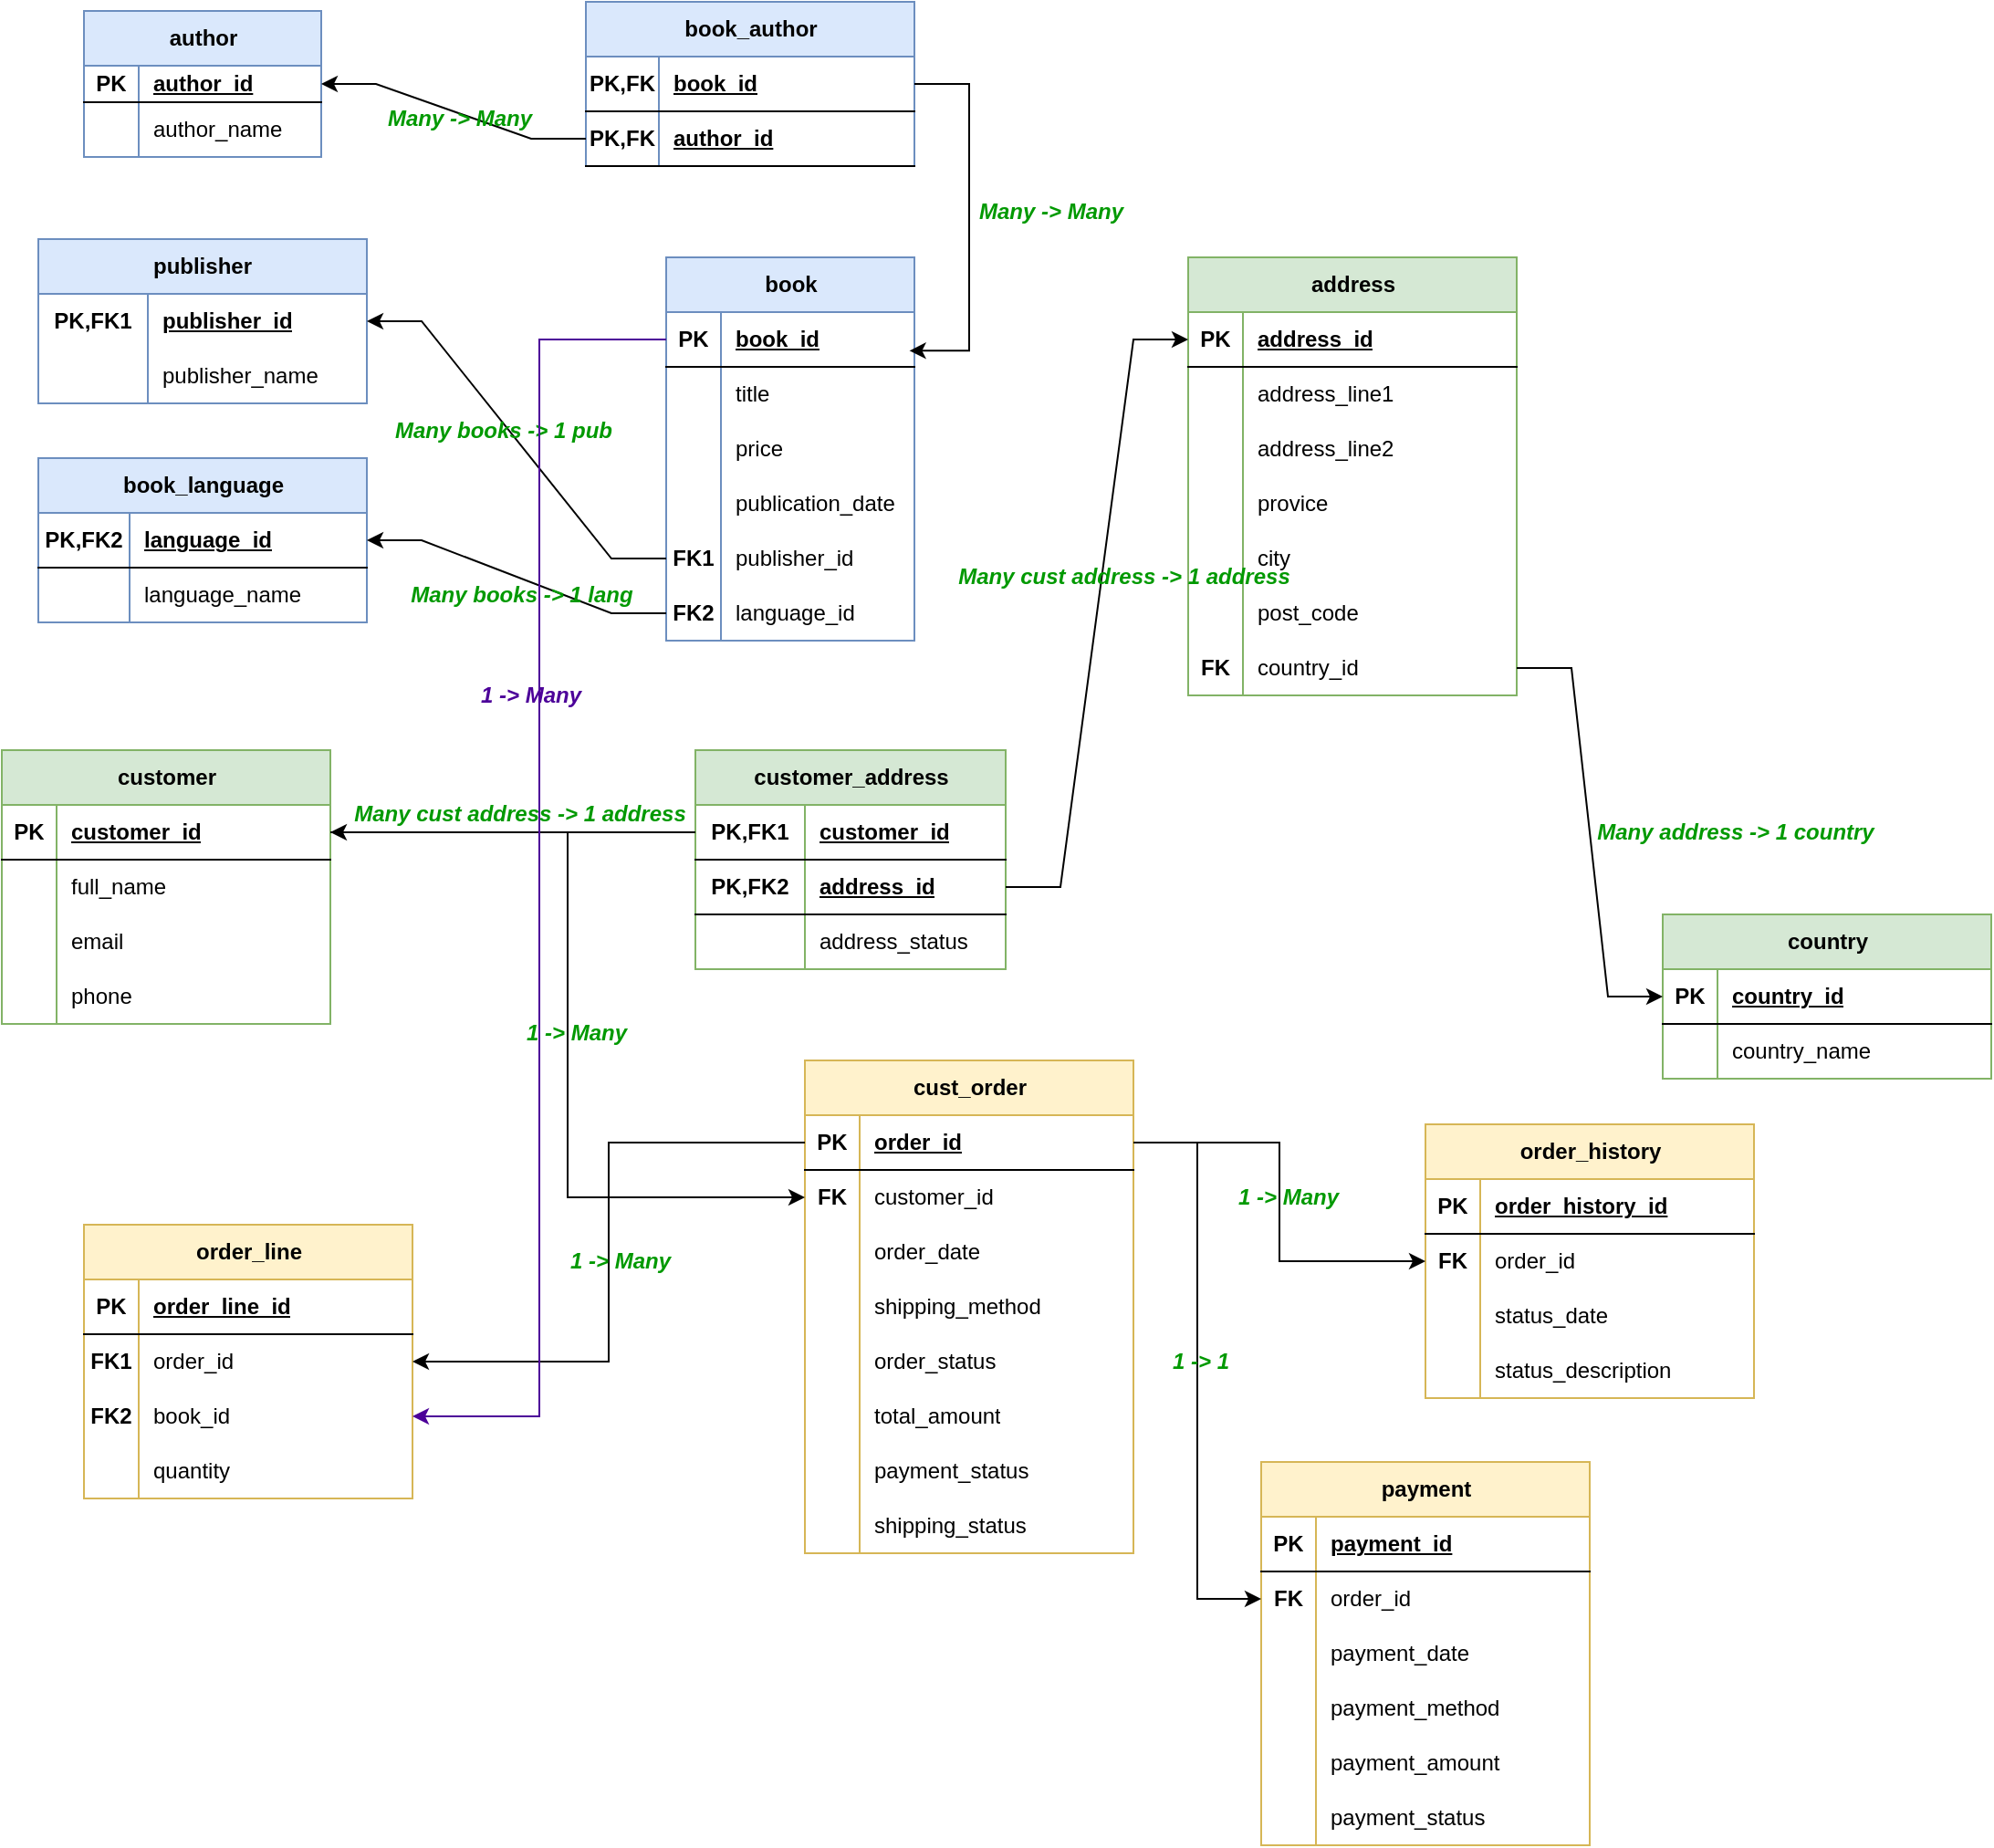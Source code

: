 <mxfile version="26.2.12">
  <diagram name="Page-1" id="H63X4UZlLi7OWPeBfm_l">
    <mxGraphModel dx="1190" dy="648" grid="1" gridSize="10" guides="1" tooltips="1" connect="1" arrows="1" fold="1" page="1" pageScale="1" pageWidth="1169" pageHeight="1654" math="0" shadow="0">
      <root>
        <mxCell id="0" />
        <mxCell id="1" parent="0" />
        <mxCell id="pnufD59dKARZCnQXdAky-3" value="book" style="shape=table;startSize=30;container=1;collapsible=1;childLayout=tableLayout;fixedRows=1;rowLines=0;fontStyle=1;align=center;resizeLast=1;html=1;fillColor=#dae8fc;strokeColor=#6c8ebf;" parent="1" vertex="1">
          <mxGeometry x="414" y="250" width="136" height="210" as="geometry">
            <mxRectangle x="414" y="250" width="70" height="30" as="alternateBounds" />
          </mxGeometry>
        </mxCell>
        <mxCell id="pnufD59dKARZCnQXdAky-4" value="" style="shape=tableRow;horizontal=0;startSize=0;swimlaneHead=0;swimlaneBody=0;fillColor=none;collapsible=0;dropTarget=0;points=[[0,0.5],[1,0.5]];portConstraint=eastwest;top=0;left=0;right=0;bottom=1;" parent="pnufD59dKARZCnQXdAky-3" vertex="1">
          <mxGeometry y="30" width="136" height="30" as="geometry" />
        </mxCell>
        <mxCell id="pnufD59dKARZCnQXdAky-5" value="PK" style="shape=partialRectangle;connectable=0;fillColor=none;top=0;left=0;bottom=0;right=0;fontStyle=1;overflow=hidden;whiteSpace=wrap;html=1;" parent="pnufD59dKARZCnQXdAky-4" vertex="1">
          <mxGeometry width="30" height="30" as="geometry">
            <mxRectangle width="30" height="30" as="alternateBounds" />
          </mxGeometry>
        </mxCell>
        <mxCell id="pnufD59dKARZCnQXdAky-6" value="book_id" style="shape=partialRectangle;connectable=0;fillColor=none;top=0;left=0;bottom=0;right=0;align=left;spacingLeft=6;fontStyle=5;overflow=hidden;whiteSpace=wrap;html=1;" parent="pnufD59dKARZCnQXdAky-4" vertex="1">
          <mxGeometry x="30" width="106" height="30" as="geometry">
            <mxRectangle width="106" height="30" as="alternateBounds" />
          </mxGeometry>
        </mxCell>
        <mxCell id="pnufD59dKARZCnQXdAky-7" value="" style="shape=tableRow;horizontal=0;startSize=0;swimlaneHead=0;swimlaneBody=0;fillColor=none;collapsible=0;dropTarget=0;points=[[0,0.5],[1,0.5]];portConstraint=eastwest;top=0;left=0;right=0;bottom=0;" parent="pnufD59dKARZCnQXdAky-3" vertex="1">
          <mxGeometry y="60" width="136" height="30" as="geometry" />
        </mxCell>
        <mxCell id="pnufD59dKARZCnQXdAky-8" value="" style="shape=partialRectangle;connectable=0;fillColor=none;top=0;left=0;bottom=0;right=0;editable=1;overflow=hidden;whiteSpace=wrap;html=1;" parent="pnufD59dKARZCnQXdAky-7" vertex="1">
          <mxGeometry width="30" height="30" as="geometry">
            <mxRectangle width="30" height="30" as="alternateBounds" />
          </mxGeometry>
        </mxCell>
        <mxCell id="pnufD59dKARZCnQXdAky-9" value="title" style="shape=partialRectangle;connectable=0;fillColor=none;top=0;left=0;bottom=0;right=0;align=left;spacingLeft=6;overflow=hidden;whiteSpace=wrap;html=1;" parent="pnufD59dKARZCnQXdAky-7" vertex="1">
          <mxGeometry x="30" width="106" height="30" as="geometry">
            <mxRectangle width="106" height="30" as="alternateBounds" />
          </mxGeometry>
        </mxCell>
        <mxCell id="pnufD59dKARZCnQXdAky-10" value="" style="shape=tableRow;horizontal=0;startSize=0;swimlaneHead=0;swimlaneBody=0;fillColor=none;collapsible=0;dropTarget=0;points=[[0,0.5],[1,0.5]];portConstraint=eastwest;top=0;left=0;right=0;bottom=0;" parent="pnufD59dKARZCnQXdAky-3" vertex="1">
          <mxGeometry y="90" width="136" height="30" as="geometry" />
        </mxCell>
        <mxCell id="pnufD59dKARZCnQXdAky-11" value="" style="shape=partialRectangle;connectable=0;fillColor=none;top=0;left=0;bottom=0;right=0;editable=1;overflow=hidden;whiteSpace=wrap;html=1;" parent="pnufD59dKARZCnQXdAky-10" vertex="1">
          <mxGeometry width="30" height="30" as="geometry">
            <mxRectangle width="30" height="30" as="alternateBounds" />
          </mxGeometry>
        </mxCell>
        <mxCell id="pnufD59dKARZCnQXdAky-12" value="price" style="shape=partialRectangle;connectable=0;fillColor=none;top=0;left=0;bottom=0;right=0;align=left;spacingLeft=6;overflow=hidden;whiteSpace=wrap;html=1;" parent="pnufD59dKARZCnQXdAky-10" vertex="1">
          <mxGeometry x="30" width="106" height="30" as="geometry">
            <mxRectangle width="106" height="30" as="alternateBounds" />
          </mxGeometry>
        </mxCell>
        <mxCell id="pnufD59dKARZCnQXdAky-13" value="" style="shape=tableRow;horizontal=0;startSize=0;swimlaneHead=0;swimlaneBody=0;fillColor=none;collapsible=0;dropTarget=0;points=[[0,0.5],[1,0.5]];portConstraint=eastwest;top=0;left=0;right=0;bottom=0;" parent="pnufD59dKARZCnQXdAky-3" vertex="1">
          <mxGeometry y="120" width="136" height="30" as="geometry" />
        </mxCell>
        <mxCell id="pnufD59dKARZCnQXdAky-14" value="" style="shape=partialRectangle;connectable=0;fillColor=none;top=0;left=0;bottom=0;right=0;editable=1;overflow=hidden;whiteSpace=wrap;html=1;" parent="pnufD59dKARZCnQXdAky-13" vertex="1">
          <mxGeometry width="30" height="30" as="geometry">
            <mxRectangle width="30" height="30" as="alternateBounds" />
          </mxGeometry>
        </mxCell>
        <mxCell id="pnufD59dKARZCnQXdAky-15" value="publication_date" style="shape=partialRectangle;connectable=0;fillColor=none;top=0;left=0;bottom=0;right=0;align=left;spacingLeft=6;overflow=hidden;whiteSpace=wrap;html=1;" parent="pnufD59dKARZCnQXdAky-13" vertex="1">
          <mxGeometry x="30" width="106" height="30" as="geometry">
            <mxRectangle width="106" height="30" as="alternateBounds" />
          </mxGeometry>
        </mxCell>
        <mxCell id="pnufD59dKARZCnQXdAky-25" style="shape=tableRow;horizontal=0;startSize=0;swimlaneHead=0;swimlaneBody=0;fillColor=none;collapsible=0;dropTarget=0;points=[[0,0.5],[1,0.5]];portConstraint=eastwest;top=0;left=0;right=0;bottom=0;" parent="pnufD59dKARZCnQXdAky-3" vertex="1">
          <mxGeometry y="150" width="136" height="30" as="geometry" />
        </mxCell>
        <mxCell id="pnufD59dKARZCnQXdAky-26" value="FK1" style="shape=partialRectangle;connectable=0;fillColor=none;top=0;left=0;bottom=0;right=0;editable=1;overflow=hidden;whiteSpace=wrap;html=1;fontStyle=1" parent="pnufD59dKARZCnQXdAky-25" vertex="1">
          <mxGeometry width="30" height="30" as="geometry">
            <mxRectangle width="30" height="30" as="alternateBounds" />
          </mxGeometry>
        </mxCell>
        <mxCell id="pnufD59dKARZCnQXdAky-27" value="publisher_id" style="shape=partialRectangle;connectable=0;fillColor=none;top=0;left=0;bottom=0;right=0;align=left;spacingLeft=6;overflow=hidden;whiteSpace=wrap;html=1;" parent="pnufD59dKARZCnQXdAky-25" vertex="1">
          <mxGeometry x="30" width="106" height="30" as="geometry">
            <mxRectangle width="106" height="30" as="alternateBounds" />
          </mxGeometry>
        </mxCell>
        <mxCell id="pnufD59dKARZCnQXdAky-22" style="shape=tableRow;horizontal=0;startSize=0;swimlaneHead=0;swimlaneBody=0;fillColor=none;collapsible=0;dropTarget=0;points=[[0,0.5],[1,0.5]];portConstraint=eastwest;top=0;left=0;right=0;bottom=0;" parent="pnufD59dKARZCnQXdAky-3" vertex="1">
          <mxGeometry y="180" width="136" height="30" as="geometry" />
        </mxCell>
        <mxCell id="pnufD59dKARZCnQXdAky-23" value="FK2" style="shape=partialRectangle;connectable=0;fillColor=none;top=0;left=0;bottom=0;right=0;editable=1;overflow=hidden;whiteSpace=wrap;html=1;fontStyle=1" parent="pnufD59dKARZCnQXdAky-22" vertex="1">
          <mxGeometry width="30" height="30" as="geometry">
            <mxRectangle width="30" height="30" as="alternateBounds" />
          </mxGeometry>
        </mxCell>
        <mxCell id="pnufD59dKARZCnQXdAky-24" value="language_id" style="shape=partialRectangle;connectable=0;fillColor=none;top=0;left=0;bottom=0;right=0;align=left;spacingLeft=6;overflow=hidden;whiteSpace=wrap;html=1;" parent="pnufD59dKARZCnQXdAky-22" vertex="1">
          <mxGeometry x="30" width="106" height="30" as="geometry">
            <mxRectangle width="106" height="30" as="alternateBounds" />
          </mxGeometry>
        </mxCell>
        <mxCell id="pnufD59dKARZCnQXdAky-55" style="edgeStyle=orthogonalEdgeStyle;rounded=0;orthogonalLoop=1;jettySize=auto;html=1;exitX=1;exitY=0.5;exitDx=0;exitDy=0;entryX=1;entryY=0.5;entryDx=0;entryDy=0;" parent="pnufD59dKARZCnQXdAky-3" source="pnufD59dKARZCnQXdAky-10" target="pnufD59dKARZCnQXdAky-10" edge="1">
          <mxGeometry relative="1" as="geometry">
            <mxPoint x="146" y="90" as="targetPoint" />
          </mxGeometry>
        </mxCell>
        <mxCell id="pnufD59dKARZCnQXdAky-41" value="publisher" style="shape=table;startSize=30;container=1;collapsible=1;childLayout=tableLayout;fixedRows=1;rowLines=0;fontStyle=1;align=center;resizeLast=1;html=1;whiteSpace=wrap;fillColor=#dae8fc;strokeColor=#6c8ebf;" parent="1" vertex="1">
          <mxGeometry x="70" y="240" width="180" height="90" as="geometry">
            <mxRectangle x="70" y="240" width="90" height="30" as="alternateBounds" />
          </mxGeometry>
        </mxCell>
        <mxCell id="pnufD59dKARZCnQXdAky-42" value="" style="shape=tableRow;horizontal=0;startSize=0;swimlaneHead=0;swimlaneBody=0;fillColor=none;collapsible=0;dropTarget=0;points=[[0,0.5],[1,0.5]];portConstraint=eastwest;top=0;left=0;right=0;bottom=0;html=1;" parent="pnufD59dKARZCnQXdAky-41" vertex="1">
          <mxGeometry y="30" width="180" height="30" as="geometry" />
        </mxCell>
        <mxCell id="pnufD59dKARZCnQXdAky-43" value="PK,FK1" style="shape=partialRectangle;connectable=0;fillColor=none;top=0;left=0;bottom=0;right=0;fontStyle=1;overflow=hidden;html=1;whiteSpace=wrap;" parent="pnufD59dKARZCnQXdAky-42" vertex="1">
          <mxGeometry width="60" height="30" as="geometry">
            <mxRectangle width="60" height="30" as="alternateBounds" />
          </mxGeometry>
        </mxCell>
        <mxCell id="pnufD59dKARZCnQXdAky-44" value="publisher_id" style="shape=partialRectangle;connectable=0;fillColor=none;top=0;left=0;bottom=0;right=0;align=left;spacingLeft=6;fontStyle=5;overflow=hidden;html=1;whiteSpace=wrap;" parent="pnufD59dKARZCnQXdAky-42" vertex="1">
          <mxGeometry x="60" width="120" height="30" as="geometry">
            <mxRectangle width="120" height="30" as="alternateBounds" />
          </mxGeometry>
        </mxCell>
        <mxCell id="pnufD59dKARZCnQXdAky-48" value="" style="shape=tableRow;horizontal=0;startSize=0;swimlaneHead=0;swimlaneBody=0;fillColor=none;collapsible=0;dropTarget=0;points=[[0,0.5],[1,0.5]];portConstraint=eastwest;top=0;left=0;right=0;bottom=0;html=1;" parent="pnufD59dKARZCnQXdAky-41" vertex="1">
          <mxGeometry y="60" width="180" height="30" as="geometry" />
        </mxCell>
        <mxCell id="pnufD59dKARZCnQXdAky-49" value="" style="shape=partialRectangle;connectable=0;fillColor=none;top=0;left=0;bottom=0;right=0;editable=1;overflow=hidden;html=1;whiteSpace=wrap;" parent="pnufD59dKARZCnQXdAky-48" vertex="1">
          <mxGeometry width="60" height="30" as="geometry">
            <mxRectangle width="60" height="30" as="alternateBounds" />
          </mxGeometry>
        </mxCell>
        <mxCell id="pnufD59dKARZCnQXdAky-50" value="publisher_name" style="shape=partialRectangle;connectable=0;fillColor=none;top=0;left=0;bottom=0;right=0;align=left;spacingLeft=6;overflow=hidden;html=1;whiteSpace=wrap;" parent="pnufD59dKARZCnQXdAky-48" vertex="1">
          <mxGeometry x="60" width="120" height="30" as="geometry">
            <mxRectangle width="120" height="30" as="alternateBounds" />
          </mxGeometry>
        </mxCell>
        <mxCell id="pnufD59dKARZCnQXdAky-56" value="author" style="shape=table;startSize=30;container=1;collapsible=1;childLayout=tableLayout;fixedRows=1;rowLines=0;fontStyle=1;align=center;resizeLast=1;html=1;fillColor=#dae8fc;strokeColor=#6c8ebf;" parent="1" vertex="1">
          <mxGeometry x="95" y="115" width="130" height="80" as="geometry">
            <mxRectangle x="95" y="115" width="70" height="30" as="alternateBounds" />
          </mxGeometry>
        </mxCell>
        <mxCell id="pnufD59dKARZCnQXdAky-57" value="" style="shape=tableRow;horizontal=0;startSize=0;swimlaneHead=0;swimlaneBody=0;fillColor=none;collapsible=0;dropTarget=0;points=[[0,0.5],[1,0.5]];portConstraint=eastwest;top=0;left=0;right=0;bottom=1;" parent="pnufD59dKARZCnQXdAky-56" vertex="1">
          <mxGeometry y="30" width="130" height="20" as="geometry" />
        </mxCell>
        <mxCell id="pnufD59dKARZCnQXdAky-58" value="PK" style="shape=partialRectangle;connectable=0;fillColor=none;top=0;left=0;bottom=0;right=0;fontStyle=1;overflow=hidden;whiteSpace=wrap;html=1;" parent="pnufD59dKARZCnQXdAky-57" vertex="1">
          <mxGeometry width="30" height="20" as="geometry">
            <mxRectangle width="30" height="20" as="alternateBounds" />
          </mxGeometry>
        </mxCell>
        <mxCell id="pnufD59dKARZCnQXdAky-59" value="author_id" style="shape=partialRectangle;connectable=0;fillColor=none;top=0;left=0;bottom=0;right=0;align=left;spacingLeft=6;fontStyle=5;overflow=hidden;whiteSpace=wrap;html=1;" parent="pnufD59dKARZCnQXdAky-57" vertex="1">
          <mxGeometry x="30" width="100" height="20" as="geometry">
            <mxRectangle width="100" height="20" as="alternateBounds" />
          </mxGeometry>
        </mxCell>
        <mxCell id="pnufD59dKARZCnQXdAky-60" value="" style="shape=tableRow;horizontal=0;startSize=0;swimlaneHead=0;swimlaneBody=0;fillColor=none;collapsible=0;dropTarget=0;points=[[0,0.5],[1,0.5]];portConstraint=eastwest;top=0;left=0;right=0;bottom=0;" parent="pnufD59dKARZCnQXdAky-56" vertex="1">
          <mxGeometry y="50" width="130" height="30" as="geometry" />
        </mxCell>
        <mxCell id="pnufD59dKARZCnQXdAky-61" value="" style="shape=partialRectangle;connectable=0;fillColor=none;top=0;left=0;bottom=0;right=0;editable=1;overflow=hidden;whiteSpace=wrap;html=1;" parent="pnufD59dKARZCnQXdAky-60" vertex="1">
          <mxGeometry width="30" height="30" as="geometry">
            <mxRectangle width="30" height="30" as="alternateBounds" />
          </mxGeometry>
        </mxCell>
        <mxCell id="pnufD59dKARZCnQXdAky-62" value="author_name" style="shape=partialRectangle;connectable=0;fillColor=none;top=0;left=0;bottom=0;right=0;align=left;spacingLeft=6;overflow=hidden;whiteSpace=wrap;html=1;" parent="pnufD59dKARZCnQXdAky-60" vertex="1">
          <mxGeometry x="30" width="100" height="30" as="geometry">
            <mxRectangle width="100" height="30" as="alternateBounds" />
          </mxGeometry>
        </mxCell>
        <mxCell id="pnufD59dKARZCnQXdAky-69" value="book_author" style="shape=table;startSize=30;container=1;collapsible=1;childLayout=tableLayout;fixedRows=1;rowLines=0;fontStyle=1;align=center;resizeLast=1;html=1;fillColor=#dae8fc;strokeColor=#6c8ebf;" parent="1" vertex="1">
          <mxGeometry x="370" y="110" width="180" height="90" as="geometry">
            <mxRectangle x="370" y="110" width="110" height="30" as="alternateBounds" />
          </mxGeometry>
        </mxCell>
        <mxCell id="pnufD59dKARZCnQXdAky-70" value="" style="shape=tableRow;horizontal=0;startSize=0;swimlaneHead=0;swimlaneBody=0;fillColor=none;collapsible=0;dropTarget=0;points=[[0,0.5],[1,0.5]];portConstraint=eastwest;top=0;left=0;right=0;bottom=1;" parent="pnufD59dKARZCnQXdAky-69" vertex="1">
          <mxGeometry y="30" width="180" height="30" as="geometry" />
        </mxCell>
        <mxCell id="pnufD59dKARZCnQXdAky-71" value="PK,FK" style="shape=partialRectangle;connectable=0;fillColor=none;top=0;left=0;bottom=0;right=0;fontStyle=1;overflow=hidden;whiteSpace=wrap;html=1;" parent="pnufD59dKARZCnQXdAky-70" vertex="1">
          <mxGeometry width="40" height="30" as="geometry">
            <mxRectangle width="40" height="30" as="alternateBounds" />
          </mxGeometry>
        </mxCell>
        <mxCell id="pnufD59dKARZCnQXdAky-72" value="book_id" style="shape=partialRectangle;connectable=0;fillColor=none;top=0;left=0;bottom=0;right=0;align=left;spacingLeft=6;fontStyle=5;overflow=hidden;whiteSpace=wrap;html=1;" parent="pnufD59dKARZCnQXdAky-70" vertex="1">
          <mxGeometry x="40" width="140" height="30" as="geometry">
            <mxRectangle width="140" height="30" as="alternateBounds" />
          </mxGeometry>
        </mxCell>
        <mxCell id="pnufD59dKARZCnQXdAky-101" style="shape=tableRow;horizontal=0;startSize=0;swimlaneHead=0;swimlaneBody=0;fillColor=none;collapsible=0;dropTarget=0;points=[[0,0.5],[1,0.5]];portConstraint=eastwest;top=0;left=0;right=0;bottom=1;" parent="pnufD59dKARZCnQXdAky-69" vertex="1">
          <mxGeometry y="60" width="180" height="30" as="geometry" />
        </mxCell>
        <mxCell id="pnufD59dKARZCnQXdAky-102" value="PK,FK" style="shape=partialRectangle;connectable=0;fillColor=none;top=0;left=0;bottom=0;right=0;fontStyle=1;overflow=hidden;whiteSpace=wrap;html=1;" parent="pnufD59dKARZCnQXdAky-101" vertex="1">
          <mxGeometry width="40" height="30" as="geometry">
            <mxRectangle width="40" height="30" as="alternateBounds" />
          </mxGeometry>
        </mxCell>
        <mxCell id="pnufD59dKARZCnQXdAky-103" value="author_id" style="shape=partialRectangle;connectable=0;fillColor=none;top=0;left=0;bottom=0;right=0;align=left;spacingLeft=6;fontStyle=5;overflow=hidden;whiteSpace=wrap;html=1;" parent="pnufD59dKARZCnQXdAky-101" vertex="1">
          <mxGeometry x="40" width="140" height="30" as="geometry">
            <mxRectangle width="140" height="30" as="alternateBounds" />
          </mxGeometry>
        </mxCell>
        <mxCell id="pnufD59dKARZCnQXdAky-82" value="book_language" style="shape=table;startSize=30;container=1;collapsible=1;childLayout=tableLayout;fixedRows=1;rowLines=0;fontStyle=1;align=center;resizeLast=1;html=1;fillColor=#dae8fc;strokeColor=#6c8ebf;" parent="1" vertex="1">
          <mxGeometry x="70" y="360" width="180" height="90" as="geometry">
            <mxRectangle x="70" y="360" width="120" height="30" as="alternateBounds" />
          </mxGeometry>
        </mxCell>
        <mxCell id="pnufD59dKARZCnQXdAky-83" value="" style="shape=tableRow;horizontal=0;startSize=0;swimlaneHead=0;swimlaneBody=0;fillColor=none;collapsible=0;dropTarget=0;points=[[0,0.5],[1,0.5]];portConstraint=eastwest;top=0;left=0;right=0;bottom=1;" parent="pnufD59dKARZCnQXdAky-82" vertex="1">
          <mxGeometry y="30" width="180" height="30" as="geometry" />
        </mxCell>
        <mxCell id="pnufD59dKARZCnQXdAky-84" value="PK,FK2" style="shape=partialRectangle;connectable=0;fillColor=none;top=0;left=0;bottom=0;right=0;fontStyle=1;overflow=hidden;whiteSpace=wrap;html=1;" parent="pnufD59dKARZCnQXdAky-83" vertex="1">
          <mxGeometry width="50" height="30" as="geometry">
            <mxRectangle width="50" height="30" as="alternateBounds" />
          </mxGeometry>
        </mxCell>
        <mxCell id="pnufD59dKARZCnQXdAky-85" value="language_id" style="shape=partialRectangle;connectable=0;fillColor=none;top=0;left=0;bottom=0;right=0;align=left;spacingLeft=6;fontStyle=5;overflow=hidden;whiteSpace=wrap;html=1;" parent="pnufD59dKARZCnQXdAky-83" vertex="1">
          <mxGeometry x="50" width="130" height="30" as="geometry">
            <mxRectangle width="130" height="30" as="alternateBounds" />
          </mxGeometry>
        </mxCell>
        <mxCell id="pnufD59dKARZCnQXdAky-86" value="" style="shape=tableRow;horizontal=0;startSize=0;swimlaneHead=0;swimlaneBody=0;fillColor=none;collapsible=0;dropTarget=0;points=[[0,0.5],[1,0.5]];portConstraint=eastwest;top=0;left=0;right=0;bottom=0;" parent="pnufD59dKARZCnQXdAky-82" vertex="1">
          <mxGeometry y="60" width="180" height="30" as="geometry" />
        </mxCell>
        <mxCell id="pnufD59dKARZCnQXdAky-87" value="" style="shape=partialRectangle;connectable=0;fillColor=none;top=0;left=0;bottom=0;right=0;editable=1;overflow=hidden;whiteSpace=wrap;html=1;" parent="pnufD59dKARZCnQXdAky-86" vertex="1">
          <mxGeometry width="50" height="30" as="geometry">
            <mxRectangle width="50" height="30" as="alternateBounds" />
          </mxGeometry>
        </mxCell>
        <mxCell id="pnufD59dKARZCnQXdAky-88" value="language_name" style="shape=partialRectangle;connectable=0;fillColor=none;top=0;left=0;bottom=0;right=0;align=left;spacingLeft=6;overflow=hidden;whiteSpace=wrap;html=1;" parent="pnufD59dKARZCnQXdAky-86" vertex="1">
          <mxGeometry x="50" width="130" height="30" as="geometry">
            <mxRectangle width="130" height="30" as="alternateBounds" />
          </mxGeometry>
        </mxCell>
        <mxCell id="pnufD59dKARZCnQXdAky-104" style="edgeStyle=entityRelationEdgeStyle;rounded=0;orthogonalLoop=1;jettySize=auto;html=1;entryX=0.98;entryY=0.706;entryDx=0;entryDy=0;entryPerimeter=0;" parent="1" source="pnufD59dKARZCnQXdAky-69" target="pnufD59dKARZCnQXdAky-4" edge="1">
          <mxGeometry relative="1" as="geometry" />
        </mxCell>
        <mxCell id="pnufD59dKARZCnQXdAky-111" style="edgeStyle=entityRelationEdgeStyle;rounded=0;orthogonalLoop=1;jettySize=auto;html=1;exitX=0;exitY=0.5;exitDx=0;exitDy=0;" parent="1" source="pnufD59dKARZCnQXdAky-25" target="pnufD59dKARZCnQXdAky-42" edge="1">
          <mxGeometry relative="1" as="geometry" />
        </mxCell>
        <mxCell id="pnufD59dKARZCnQXdAky-112" style="edgeStyle=entityRelationEdgeStyle;rounded=0;orthogonalLoop=1;jettySize=auto;html=1;exitX=0;exitY=0.5;exitDx=0;exitDy=0;entryX=1;entryY=0.5;entryDx=0;entryDy=0;" parent="1" source="pnufD59dKARZCnQXdAky-22" target="pnufD59dKARZCnQXdAky-83" edge="1">
          <mxGeometry relative="1" as="geometry" />
        </mxCell>
        <mxCell id="pnufD59dKARZCnQXdAky-113" value="customer" style="shape=table;startSize=30;container=1;collapsible=1;childLayout=tableLayout;fixedRows=1;rowLines=0;fontStyle=1;align=center;resizeLast=1;html=1;fillColor=#d5e8d4;strokeColor=#82b366;" parent="1" vertex="1">
          <mxGeometry x="50" y="520" width="180" height="150" as="geometry">
            <mxRectangle x="50" y="520" width="90" height="30" as="alternateBounds" />
          </mxGeometry>
        </mxCell>
        <mxCell id="pnufD59dKARZCnQXdAky-114" value="" style="shape=tableRow;horizontal=0;startSize=0;swimlaneHead=0;swimlaneBody=0;fillColor=none;collapsible=0;dropTarget=0;points=[[0,0.5],[1,0.5]];portConstraint=eastwest;top=0;left=0;right=0;bottom=1;" parent="pnufD59dKARZCnQXdAky-113" vertex="1">
          <mxGeometry y="30" width="180" height="30" as="geometry" />
        </mxCell>
        <mxCell id="pnufD59dKARZCnQXdAky-115" value="PK" style="shape=partialRectangle;connectable=0;fillColor=none;top=0;left=0;bottom=0;right=0;fontStyle=1;overflow=hidden;whiteSpace=wrap;html=1;" parent="pnufD59dKARZCnQXdAky-114" vertex="1">
          <mxGeometry width="30" height="30" as="geometry">
            <mxRectangle width="30" height="30" as="alternateBounds" />
          </mxGeometry>
        </mxCell>
        <mxCell id="pnufD59dKARZCnQXdAky-116" value="customer_id" style="shape=partialRectangle;connectable=0;fillColor=none;top=0;left=0;bottom=0;right=0;align=left;spacingLeft=6;fontStyle=5;overflow=hidden;whiteSpace=wrap;html=1;" parent="pnufD59dKARZCnQXdAky-114" vertex="1">
          <mxGeometry x="30" width="150" height="30" as="geometry">
            <mxRectangle width="150" height="30" as="alternateBounds" />
          </mxGeometry>
        </mxCell>
        <mxCell id="pnufD59dKARZCnQXdAky-117" value="" style="shape=tableRow;horizontal=0;startSize=0;swimlaneHead=0;swimlaneBody=0;fillColor=none;collapsible=0;dropTarget=0;points=[[0,0.5],[1,0.5]];portConstraint=eastwest;top=0;left=0;right=0;bottom=0;" parent="pnufD59dKARZCnQXdAky-113" vertex="1">
          <mxGeometry y="60" width="180" height="30" as="geometry" />
        </mxCell>
        <mxCell id="pnufD59dKARZCnQXdAky-118" value="" style="shape=partialRectangle;connectable=0;fillColor=none;top=0;left=0;bottom=0;right=0;editable=1;overflow=hidden;whiteSpace=wrap;html=1;" parent="pnufD59dKARZCnQXdAky-117" vertex="1">
          <mxGeometry width="30" height="30" as="geometry">
            <mxRectangle width="30" height="30" as="alternateBounds" />
          </mxGeometry>
        </mxCell>
        <mxCell id="pnufD59dKARZCnQXdAky-119" value="full_name" style="shape=partialRectangle;connectable=0;fillColor=none;top=0;left=0;bottom=0;right=0;align=left;spacingLeft=6;overflow=hidden;whiteSpace=wrap;html=1;" parent="pnufD59dKARZCnQXdAky-117" vertex="1">
          <mxGeometry x="30" width="150" height="30" as="geometry">
            <mxRectangle width="150" height="30" as="alternateBounds" />
          </mxGeometry>
        </mxCell>
        <mxCell id="pnufD59dKARZCnQXdAky-120" value="" style="shape=tableRow;horizontal=0;startSize=0;swimlaneHead=0;swimlaneBody=0;fillColor=none;collapsible=0;dropTarget=0;points=[[0,0.5],[1,0.5]];portConstraint=eastwest;top=0;left=0;right=0;bottom=0;" parent="pnufD59dKARZCnQXdAky-113" vertex="1">
          <mxGeometry y="90" width="180" height="30" as="geometry" />
        </mxCell>
        <mxCell id="pnufD59dKARZCnQXdAky-121" value="" style="shape=partialRectangle;connectable=0;fillColor=none;top=0;left=0;bottom=0;right=0;editable=1;overflow=hidden;whiteSpace=wrap;html=1;" parent="pnufD59dKARZCnQXdAky-120" vertex="1">
          <mxGeometry width="30" height="30" as="geometry">
            <mxRectangle width="30" height="30" as="alternateBounds" />
          </mxGeometry>
        </mxCell>
        <mxCell id="pnufD59dKARZCnQXdAky-122" value="email" style="shape=partialRectangle;connectable=0;fillColor=none;top=0;left=0;bottom=0;right=0;align=left;spacingLeft=6;overflow=hidden;whiteSpace=wrap;html=1;" parent="pnufD59dKARZCnQXdAky-120" vertex="1">
          <mxGeometry x="30" width="150" height="30" as="geometry">
            <mxRectangle width="150" height="30" as="alternateBounds" />
          </mxGeometry>
        </mxCell>
        <mxCell id="pnufD59dKARZCnQXdAky-123" value="" style="shape=tableRow;horizontal=0;startSize=0;swimlaneHead=0;swimlaneBody=0;fillColor=none;collapsible=0;dropTarget=0;points=[[0,0.5],[1,0.5]];portConstraint=eastwest;top=0;left=0;right=0;bottom=0;" parent="pnufD59dKARZCnQXdAky-113" vertex="1">
          <mxGeometry y="120" width="180" height="30" as="geometry" />
        </mxCell>
        <mxCell id="pnufD59dKARZCnQXdAky-124" value="" style="shape=partialRectangle;connectable=0;fillColor=none;top=0;left=0;bottom=0;right=0;editable=1;overflow=hidden;whiteSpace=wrap;html=1;" parent="pnufD59dKARZCnQXdAky-123" vertex="1">
          <mxGeometry width="30" height="30" as="geometry">
            <mxRectangle width="30" height="30" as="alternateBounds" />
          </mxGeometry>
        </mxCell>
        <mxCell id="pnufD59dKARZCnQXdAky-125" value="phone" style="shape=partialRectangle;connectable=0;fillColor=none;top=0;left=0;bottom=0;right=0;align=left;spacingLeft=6;overflow=hidden;whiteSpace=wrap;html=1;" parent="pnufD59dKARZCnQXdAky-123" vertex="1">
          <mxGeometry x="30" width="150" height="30" as="geometry">
            <mxRectangle width="150" height="30" as="alternateBounds" />
          </mxGeometry>
        </mxCell>
        <mxCell id="pnufD59dKARZCnQXdAky-126" value="country" style="shape=table;startSize=30;container=1;collapsible=1;childLayout=tableLayout;fixedRows=1;rowLines=0;fontStyle=1;align=center;resizeLast=1;html=1;fillColor=#d5e8d4;strokeColor=#82b366;" parent="1" vertex="1">
          <mxGeometry x="960" y="610" width="180" height="90" as="geometry">
            <mxRectangle x="960" y="610" width="80" height="30" as="alternateBounds" />
          </mxGeometry>
        </mxCell>
        <mxCell id="pnufD59dKARZCnQXdAky-127" value="" style="shape=tableRow;horizontal=0;startSize=0;swimlaneHead=0;swimlaneBody=0;fillColor=none;collapsible=0;dropTarget=0;points=[[0,0.5],[1,0.5]];portConstraint=eastwest;top=0;left=0;right=0;bottom=1;" parent="pnufD59dKARZCnQXdAky-126" vertex="1">
          <mxGeometry y="30" width="180" height="30" as="geometry" />
        </mxCell>
        <mxCell id="pnufD59dKARZCnQXdAky-128" value="PK" style="shape=partialRectangle;connectable=0;fillColor=none;top=0;left=0;bottom=0;right=0;fontStyle=1;overflow=hidden;whiteSpace=wrap;html=1;" parent="pnufD59dKARZCnQXdAky-127" vertex="1">
          <mxGeometry width="30" height="30" as="geometry">
            <mxRectangle width="30" height="30" as="alternateBounds" />
          </mxGeometry>
        </mxCell>
        <mxCell id="pnufD59dKARZCnQXdAky-129" value="country_id" style="shape=partialRectangle;connectable=0;fillColor=none;top=0;left=0;bottom=0;right=0;align=left;spacingLeft=6;fontStyle=5;overflow=hidden;whiteSpace=wrap;html=1;" parent="pnufD59dKARZCnQXdAky-127" vertex="1">
          <mxGeometry x="30" width="150" height="30" as="geometry">
            <mxRectangle width="150" height="30" as="alternateBounds" />
          </mxGeometry>
        </mxCell>
        <mxCell id="pnufD59dKARZCnQXdAky-130" value="" style="shape=tableRow;horizontal=0;startSize=0;swimlaneHead=0;swimlaneBody=0;fillColor=none;collapsible=0;dropTarget=0;points=[[0,0.5],[1,0.5]];portConstraint=eastwest;top=0;left=0;right=0;bottom=0;" parent="pnufD59dKARZCnQXdAky-126" vertex="1">
          <mxGeometry y="60" width="180" height="30" as="geometry" />
        </mxCell>
        <mxCell id="pnufD59dKARZCnQXdAky-131" value="" style="shape=partialRectangle;connectable=0;fillColor=none;top=0;left=0;bottom=0;right=0;editable=1;overflow=hidden;whiteSpace=wrap;html=1;" parent="pnufD59dKARZCnQXdAky-130" vertex="1">
          <mxGeometry width="30" height="30" as="geometry">
            <mxRectangle width="30" height="30" as="alternateBounds" />
          </mxGeometry>
        </mxCell>
        <mxCell id="pnufD59dKARZCnQXdAky-132" value="country_name" style="shape=partialRectangle;connectable=0;fillColor=none;top=0;left=0;bottom=0;right=0;align=left;spacingLeft=6;overflow=hidden;whiteSpace=wrap;html=1;" parent="pnufD59dKARZCnQXdAky-130" vertex="1">
          <mxGeometry x="30" width="150" height="30" as="geometry">
            <mxRectangle width="150" height="30" as="alternateBounds" />
          </mxGeometry>
        </mxCell>
        <mxCell id="pnufD59dKARZCnQXdAky-139" value="customer_address" style="shape=table;startSize=30;container=1;collapsible=1;childLayout=tableLayout;fixedRows=1;rowLines=0;fontStyle=1;align=center;resizeLast=1;html=1;fillColor=#d5e8d4;strokeColor=#82b366;" parent="1" vertex="1">
          <mxGeometry x="430" y="520" width="170" height="120" as="geometry">
            <mxRectangle x="430" y="520" width="140" height="30" as="alternateBounds" />
          </mxGeometry>
        </mxCell>
        <mxCell id="pnufD59dKARZCnQXdAky-140" value="" style="shape=tableRow;horizontal=0;startSize=0;swimlaneHead=0;swimlaneBody=0;fillColor=none;collapsible=0;dropTarget=0;points=[[0,0.5],[1,0.5]];portConstraint=eastwest;top=0;left=0;right=0;bottom=1;" parent="pnufD59dKARZCnQXdAky-139" vertex="1">
          <mxGeometry y="30" width="170" height="30" as="geometry" />
        </mxCell>
        <mxCell id="pnufD59dKARZCnQXdAky-141" value="PK,FK1" style="shape=partialRectangle;connectable=0;fillColor=none;top=0;left=0;bottom=0;right=0;fontStyle=1;overflow=hidden;whiteSpace=wrap;html=1;" parent="pnufD59dKARZCnQXdAky-140" vertex="1">
          <mxGeometry width="60" height="30" as="geometry">
            <mxRectangle width="60" height="30" as="alternateBounds" />
          </mxGeometry>
        </mxCell>
        <mxCell id="pnufD59dKARZCnQXdAky-142" value="customer_id" style="shape=partialRectangle;connectable=0;fillColor=none;top=0;left=0;bottom=0;right=0;align=left;spacingLeft=6;fontStyle=5;overflow=hidden;whiteSpace=wrap;html=1;" parent="pnufD59dKARZCnQXdAky-140" vertex="1">
          <mxGeometry x="60" width="110" height="30" as="geometry">
            <mxRectangle width="110" height="30" as="alternateBounds" />
          </mxGeometry>
        </mxCell>
        <mxCell id="pnufD59dKARZCnQXdAky-218" style="shape=tableRow;horizontal=0;startSize=0;swimlaneHead=0;swimlaneBody=0;fillColor=none;collapsible=0;dropTarget=0;points=[[0,0.5],[1,0.5]];portConstraint=eastwest;top=0;left=0;right=0;bottom=1;" parent="pnufD59dKARZCnQXdAky-139" vertex="1">
          <mxGeometry y="60" width="170" height="30" as="geometry" />
        </mxCell>
        <mxCell id="pnufD59dKARZCnQXdAky-219" value="PK,FK2" style="shape=partialRectangle;connectable=0;fillColor=none;top=0;left=0;bottom=0;right=0;fontStyle=1;overflow=hidden;whiteSpace=wrap;html=1;" parent="pnufD59dKARZCnQXdAky-218" vertex="1">
          <mxGeometry width="60" height="30" as="geometry">
            <mxRectangle width="60" height="30" as="alternateBounds" />
          </mxGeometry>
        </mxCell>
        <mxCell id="pnufD59dKARZCnQXdAky-220" value="address_id" style="shape=partialRectangle;connectable=0;fillColor=none;top=0;left=0;bottom=0;right=0;align=left;spacingLeft=6;fontStyle=5;overflow=hidden;whiteSpace=wrap;html=1;" parent="pnufD59dKARZCnQXdAky-218" vertex="1">
          <mxGeometry x="60" width="110" height="30" as="geometry">
            <mxRectangle width="110" height="30" as="alternateBounds" />
          </mxGeometry>
        </mxCell>
        <mxCell id="pnufD59dKARZCnQXdAky-215" style="shape=tableRow;horizontal=0;startSize=0;swimlaneHead=0;swimlaneBody=0;fillColor=none;collapsible=0;dropTarget=0;points=[[0,0.5],[1,0.5]];portConstraint=eastwest;top=0;left=0;right=0;bottom=0;" parent="pnufD59dKARZCnQXdAky-139" vertex="1">
          <mxGeometry y="90" width="170" height="30" as="geometry" />
        </mxCell>
        <mxCell id="pnufD59dKARZCnQXdAky-216" style="shape=partialRectangle;connectable=0;fillColor=none;top=0;left=0;bottom=0;right=0;editable=1;overflow=hidden;whiteSpace=wrap;html=1;" parent="pnufD59dKARZCnQXdAky-215" vertex="1">
          <mxGeometry width="60" height="30" as="geometry">
            <mxRectangle width="60" height="30" as="alternateBounds" />
          </mxGeometry>
        </mxCell>
        <mxCell id="pnufD59dKARZCnQXdAky-217" value="address_status" style="shape=partialRectangle;connectable=0;fillColor=none;top=0;left=0;bottom=0;right=0;align=left;spacingLeft=6;overflow=hidden;whiteSpace=wrap;html=1;" parent="pnufD59dKARZCnQXdAky-215" vertex="1">
          <mxGeometry x="60" width="110" height="30" as="geometry">
            <mxRectangle width="110" height="30" as="alternateBounds" />
          </mxGeometry>
        </mxCell>
        <mxCell id="pnufD59dKARZCnQXdAky-173" value="address" style="shape=table;startSize=30;container=1;collapsible=1;childLayout=tableLayout;fixedRows=1;rowLines=0;fontStyle=1;align=center;resizeLast=1;html=1;fillColor=#d5e8d4;strokeColor=#82b366;" parent="1" vertex="1">
          <mxGeometry x="700" y="250" width="180" height="240" as="geometry">
            <mxRectangle x="700" y="250" width="80" height="30" as="alternateBounds" />
          </mxGeometry>
        </mxCell>
        <mxCell id="pnufD59dKARZCnQXdAky-174" value="" style="shape=tableRow;horizontal=0;startSize=0;swimlaneHead=0;swimlaneBody=0;fillColor=none;collapsible=0;dropTarget=0;points=[[0,0.5],[1,0.5]];portConstraint=eastwest;top=0;left=0;right=0;bottom=1;" parent="pnufD59dKARZCnQXdAky-173" vertex="1">
          <mxGeometry y="30" width="180" height="30" as="geometry" />
        </mxCell>
        <mxCell id="pnufD59dKARZCnQXdAky-175" value="PK" style="shape=partialRectangle;connectable=0;fillColor=none;top=0;left=0;bottom=0;right=0;fontStyle=1;overflow=hidden;whiteSpace=wrap;html=1;" parent="pnufD59dKARZCnQXdAky-174" vertex="1">
          <mxGeometry width="30" height="30" as="geometry">
            <mxRectangle width="30" height="30" as="alternateBounds" />
          </mxGeometry>
        </mxCell>
        <mxCell id="pnufD59dKARZCnQXdAky-176" value="address_id" style="shape=partialRectangle;connectable=0;fillColor=none;top=0;left=0;bottom=0;right=0;align=left;spacingLeft=6;fontStyle=5;overflow=hidden;whiteSpace=wrap;html=1;" parent="pnufD59dKARZCnQXdAky-174" vertex="1">
          <mxGeometry x="30" width="150" height="30" as="geometry">
            <mxRectangle width="150" height="30" as="alternateBounds" />
          </mxGeometry>
        </mxCell>
        <mxCell id="pnufD59dKARZCnQXdAky-180" value="" style="shape=tableRow;horizontal=0;startSize=0;swimlaneHead=0;swimlaneBody=0;fillColor=none;collapsible=0;dropTarget=0;points=[[0,0.5],[1,0.5]];portConstraint=eastwest;top=0;left=0;right=0;bottom=0;" parent="pnufD59dKARZCnQXdAky-173" vertex="1">
          <mxGeometry y="60" width="180" height="30" as="geometry" />
        </mxCell>
        <mxCell id="pnufD59dKARZCnQXdAky-181" value="" style="shape=partialRectangle;connectable=0;fillColor=none;top=0;left=0;bottom=0;right=0;editable=1;overflow=hidden;whiteSpace=wrap;html=1;" parent="pnufD59dKARZCnQXdAky-180" vertex="1">
          <mxGeometry width="30" height="30" as="geometry">
            <mxRectangle width="30" height="30" as="alternateBounds" />
          </mxGeometry>
        </mxCell>
        <mxCell id="pnufD59dKARZCnQXdAky-182" value="address_line1" style="shape=partialRectangle;connectable=0;fillColor=none;top=0;left=0;bottom=0;right=0;align=left;spacingLeft=6;overflow=hidden;whiteSpace=wrap;html=1;" parent="pnufD59dKARZCnQXdAky-180" vertex="1">
          <mxGeometry x="30" width="150" height="30" as="geometry">
            <mxRectangle width="150" height="30" as="alternateBounds" />
          </mxGeometry>
        </mxCell>
        <mxCell id="pnufD59dKARZCnQXdAky-183" value="" style="shape=tableRow;horizontal=0;startSize=0;swimlaneHead=0;swimlaneBody=0;fillColor=none;collapsible=0;dropTarget=0;points=[[0,0.5],[1,0.5]];portConstraint=eastwest;top=0;left=0;right=0;bottom=0;" parent="pnufD59dKARZCnQXdAky-173" vertex="1">
          <mxGeometry y="90" width="180" height="30" as="geometry" />
        </mxCell>
        <mxCell id="pnufD59dKARZCnQXdAky-184" value="" style="shape=partialRectangle;connectable=0;fillColor=none;top=0;left=0;bottom=0;right=0;editable=1;overflow=hidden;whiteSpace=wrap;html=1;" parent="pnufD59dKARZCnQXdAky-183" vertex="1">
          <mxGeometry width="30" height="30" as="geometry">
            <mxRectangle width="30" height="30" as="alternateBounds" />
          </mxGeometry>
        </mxCell>
        <mxCell id="pnufD59dKARZCnQXdAky-185" value="address_line2" style="shape=partialRectangle;connectable=0;fillColor=none;top=0;left=0;bottom=0;right=0;align=left;spacingLeft=6;overflow=hidden;whiteSpace=wrap;html=1;" parent="pnufD59dKARZCnQXdAky-183" vertex="1">
          <mxGeometry x="30" width="150" height="30" as="geometry">
            <mxRectangle width="150" height="30" as="alternateBounds" />
          </mxGeometry>
        </mxCell>
        <mxCell id="pnufD59dKARZCnQXdAky-186" style="shape=tableRow;horizontal=0;startSize=0;swimlaneHead=0;swimlaneBody=0;fillColor=none;collapsible=0;dropTarget=0;points=[[0,0.5],[1,0.5]];portConstraint=eastwest;top=0;left=0;right=0;bottom=0;" parent="pnufD59dKARZCnQXdAky-173" vertex="1">
          <mxGeometry y="120" width="180" height="30" as="geometry" />
        </mxCell>
        <mxCell id="pnufD59dKARZCnQXdAky-187" style="shape=partialRectangle;connectable=0;fillColor=none;top=0;left=0;bottom=0;right=0;editable=1;overflow=hidden;whiteSpace=wrap;html=1;" parent="pnufD59dKARZCnQXdAky-186" vertex="1">
          <mxGeometry width="30" height="30" as="geometry">
            <mxRectangle width="30" height="30" as="alternateBounds" />
          </mxGeometry>
        </mxCell>
        <mxCell id="pnufD59dKARZCnQXdAky-188" value="provice" style="shape=partialRectangle;connectable=0;fillColor=none;top=0;left=0;bottom=0;right=0;align=left;spacingLeft=6;overflow=hidden;whiteSpace=wrap;html=1;" parent="pnufD59dKARZCnQXdAky-186" vertex="1">
          <mxGeometry x="30" width="150" height="30" as="geometry">
            <mxRectangle width="150" height="30" as="alternateBounds" />
          </mxGeometry>
        </mxCell>
        <mxCell id="pnufD59dKARZCnQXdAky-189" style="shape=tableRow;horizontal=0;startSize=0;swimlaneHead=0;swimlaneBody=0;fillColor=none;collapsible=0;dropTarget=0;points=[[0,0.5],[1,0.5]];portConstraint=eastwest;top=0;left=0;right=0;bottom=0;" parent="pnufD59dKARZCnQXdAky-173" vertex="1">
          <mxGeometry y="150" width="180" height="30" as="geometry" />
        </mxCell>
        <mxCell id="pnufD59dKARZCnQXdAky-190" style="shape=partialRectangle;connectable=0;fillColor=none;top=0;left=0;bottom=0;right=0;editable=1;overflow=hidden;whiteSpace=wrap;html=1;" parent="pnufD59dKARZCnQXdAky-189" vertex="1">
          <mxGeometry width="30" height="30" as="geometry">
            <mxRectangle width="30" height="30" as="alternateBounds" />
          </mxGeometry>
        </mxCell>
        <mxCell id="pnufD59dKARZCnQXdAky-191" value="city" style="shape=partialRectangle;connectable=0;fillColor=none;top=0;left=0;bottom=0;right=0;align=left;spacingLeft=6;overflow=hidden;whiteSpace=wrap;html=1;" parent="pnufD59dKARZCnQXdAky-189" vertex="1">
          <mxGeometry x="30" width="150" height="30" as="geometry">
            <mxRectangle width="150" height="30" as="alternateBounds" />
          </mxGeometry>
        </mxCell>
        <mxCell id="pnufD59dKARZCnQXdAky-192" style="shape=tableRow;horizontal=0;startSize=0;swimlaneHead=0;swimlaneBody=0;fillColor=none;collapsible=0;dropTarget=0;points=[[0,0.5],[1,0.5]];portConstraint=eastwest;top=0;left=0;right=0;bottom=0;" parent="pnufD59dKARZCnQXdAky-173" vertex="1">
          <mxGeometry y="180" width="180" height="30" as="geometry" />
        </mxCell>
        <mxCell id="pnufD59dKARZCnQXdAky-193" style="shape=partialRectangle;connectable=0;fillColor=none;top=0;left=0;bottom=0;right=0;editable=1;overflow=hidden;whiteSpace=wrap;html=1;" parent="pnufD59dKARZCnQXdAky-192" vertex="1">
          <mxGeometry width="30" height="30" as="geometry">
            <mxRectangle width="30" height="30" as="alternateBounds" />
          </mxGeometry>
        </mxCell>
        <mxCell id="pnufD59dKARZCnQXdAky-194" value="post_code" style="shape=partialRectangle;connectable=0;fillColor=none;top=0;left=0;bottom=0;right=0;align=left;spacingLeft=6;overflow=hidden;whiteSpace=wrap;html=1;" parent="pnufD59dKARZCnQXdAky-192" vertex="1">
          <mxGeometry x="30" width="150" height="30" as="geometry">
            <mxRectangle width="150" height="30" as="alternateBounds" />
          </mxGeometry>
        </mxCell>
        <mxCell id="pnufD59dKARZCnQXdAky-195" style="shape=tableRow;horizontal=0;startSize=0;swimlaneHead=0;swimlaneBody=0;fillColor=none;collapsible=0;dropTarget=0;points=[[0,0.5],[1,0.5]];portConstraint=eastwest;top=0;left=0;right=0;bottom=0;" parent="pnufD59dKARZCnQXdAky-173" vertex="1">
          <mxGeometry y="210" width="180" height="30" as="geometry" />
        </mxCell>
        <mxCell id="pnufD59dKARZCnQXdAky-196" value="&lt;b&gt;FK&lt;/b&gt;" style="shape=partialRectangle;connectable=0;fillColor=none;top=0;left=0;bottom=0;right=0;editable=1;overflow=hidden;whiteSpace=wrap;html=1;" parent="pnufD59dKARZCnQXdAky-195" vertex="1">
          <mxGeometry width="30" height="30" as="geometry">
            <mxRectangle width="30" height="30" as="alternateBounds" />
          </mxGeometry>
        </mxCell>
        <mxCell id="pnufD59dKARZCnQXdAky-197" value="country_id" style="shape=partialRectangle;connectable=0;fillColor=none;top=0;left=0;bottom=0;right=0;align=left;spacingLeft=6;overflow=hidden;whiteSpace=wrap;html=1;" parent="pnufD59dKARZCnQXdAky-195" vertex="1">
          <mxGeometry x="30" width="150" height="30" as="geometry">
            <mxRectangle width="150" height="30" as="alternateBounds" />
          </mxGeometry>
        </mxCell>
        <mxCell id="pnufD59dKARZCnQXdAky-198" style="edgeStyle=entityRelationEdgeStyle;rounded=0;orthogonalLoop=1;jettySize=auto;html=1;entryX=1;entryY=0.5;entryDx=0;entryDy=0;" parent="1" source="pnufD59dKARZCnQXdAky-114" edge="1">
          <mxGeometry relative="1" as="geometry" />
        </mxCell>
        <mxCell id="pnufD59dKARZCnQXdAky-227" style="edgeStyle=entityRelationEdgeStyle;rounded=0;orthogonalLoop=1;jettySize=auto;html=1;entryX=0;entryY=0.5;entryDx=0;entryDy=0;" parent="1" source="pnufD59dKARZCnQXdAky-195" target="pnufD59dKARZCnQXdAky-127" edge="1">
          <mxGeometry relative="1" as="geometry" />
        </mxCell>
        <mxCell id="pnufD59dKARZCnQXdAky-228" value="Many cust address -&amp;gt; 1 address" style="text;html=1;align=center;verticalAlign=middle;whiteSpace=wrap;rounded=0;fontStyle=3;fontColor=#009900;" parent="1" vertex="1">
          <mxGeometry x="234" y="540" width="200" height="30" as="geometry" />
        </mxCell>
        <mxCell id="pnufD59dKARZCnQXdAky-229" value="&lt;i&gt;&lt;b&gt;Many address -&amp;gt; 1 country&lt;/b&gt;&lt;/i&gt;" style="text;html=1;align=center;verticalAlign=middle;whiteSpace=wrap;rounded=0;fontColor=#009900;" parent="1" vertex="1">
          <mxGeometry x="910" y="550" width="180" height="30" as="geometry" />
        </mxCell>
        <mxCell id="pnufD59dKARZCnQXdAky-230" style="edgeStyle=entityRelationEdgeStyle;rounded=0;orthogonalLoop=1;jettySize=auto;html=1;exitX=0;exitY=0.5;exitDx=0;exitDy=0;entryX=1;entryY=0.5;entryDx=0;entryDy=0;" parent="1" source="pnufD59dKARZCnQXdAky-140" target="pnufD59dKARZCnQXdAky-114" edge="1">
          <mxGeometry relative="1" as="geometry" />
        </mxCell>
        <mxCell id="pnufD59dKARZCnQXdAky-231" style="edgeStyle=entityRelationEdgeStyle;rounded=0;orthogonalLoop=1;jettySize=auto;html=1;exitX=1;exitY=0.5;exitDx=0;exitDy=0;entryX=0;entryY=0.5;entryDx=0;entryDy=0;" parent="1" source="pnufD59dKARZCnQXdAky-218" target="pnufD59dKARZCnQXdAky-174" edge="1">
          <mxGeometry relative="1" as="geometry" />
        </mxCell>
        <mxCell id="pnufD59dKARZCnQXdAky-232" value="&lt;i&gt;&lt;b&gt;Many cust address -&amp;gt; 1 address&lt;/b&gt;&lt;/i&gt;" style="text;html=1;align=center;verticalAlign=middle;whiteSpace=wrap;rounded=0;fontColor=#009900;" parent="1" vertex="1">
          <mxGeometry x="560" y="410" width="210" height="30" as="geometry" />
        </mxCell>
        <mxCell id="pnufD59dKARZCnQXdAky-233" value="&lt;i&gt;&lt;b&gt;Many books -&amp;gt; 1 pub&lt;/b&gt;&lt;/i&gt;" style="text;html=1;align=center;verticalAlign=middle;whiteSpace=wrap;rounded=0;fontColor=#009900;" parent="1" vertex="1">
          <mxGeometry x="220" y="330" width="210" height="30" as="geometry" />
        </mxCell>
        <mxCell id="pnufD59dKARZCnQXdAky-234" value="&lt;i&gt;&lt;b&gt;Many books -&amp;gt; 1 lang&lt;/b&gt;&lt;/i&gt;" style="text;html=1;align=center;verticalAlign=middle;whiteSpace=wrap;rounded=0;fontColor=#009900;" parent="1" vertex="1">
          <mxGeometry x="230" y="420" width="210" height="30" as="geometry" />
        </mxCell>
        <mxCell id="pnufD59dKARZCnQXdAky-235" style="edgeStyle=entityRelationEdgeStyle;rounded=0;orthogonalLoop=1;jettySize=auto;html=1;exitX=0;exitY=0.5;exitDx=0;exitDy=0;entryX=1;entryY=0.5;entryDx=0;entryDy=0;" parent="1" source="pnufD59dKARZCnQXdAky-101" target="pnufD59dKARZCnQXdAky-57" edge="1">
          <mxGeometry relative="1" as="geometry" />
        </mxCell>
        <mxCell id="pnufD59dKARZCnQXdAky-236" value="&lt;i&gt;&lt;b&gt;Many -&amp;gt; Many&lt;/b&gt;&lt;/i&gt;" style="text;html=1;align=center;verticalAlign=middle;whiteSpace=wrap;rounded=0;fontColor=#009900;" parent="1" vertex="1">
          <mxGeometry x="580" y="210" width="90" height="30" as="geometry" />
        </mxCell>
        <mxCell id="pnufD59dKARZCnQXdAky-237" value="&lt;i&gt;&lt;b&gt;Many -&amp;gt; Many&lt;/b&gt;&lt;/i&gt;" style="text;html=1;align=center;verticalAlign=middle;whiteSpace=wrap;rounded=0;fontColor=#009900;" parent="1" vertex="1">
          <mxGeometry x="256" y="159" width="90" height="30" as="geometry" />
        </mxCell>
        <mxCell id="_3eq9mDai29CW3A3jPPq-2" value="cust_order" style="shape=table;startSize=30;container=1;collapsible=1;childLayout=tableLayout;fixedRows=1;rowLines=0;fontStyle=1;align=center;resizeLast=1;html=1;fillColor=#fff2cc;strokeColor=#d6b656;" vertex="1" parent="1">
          <mxGeometry x="490" y="690" width="180" height="270" as="geometry">
            <mxRectangle x="490" y="690" width="100" height="30" as="alternateBounds" />
          </mxGeometry>
        </mxCell>
        <mxCell id="_3eq9mDai29CW3A3jPPq-3" value="" style="shape=tableRow;horizontal=0;startSize=0;swimlaneHead=0;swimlaneBody=0;fillColor=none;collapsible=0;dropTarget=0;points=[[0,0.5],[1,0.5]];portConstraint=eastwest;top=0;left=0;right=0;bottom=1;" vertex="1" parent="_3eq9mDai29CW3A3jPPq-2">
          <mxGeometry y="30" width="180" height="30" as="geometry" />
        </mxCell>
        <mxCell id="_3eq9mDai29CW3A3jPPq-4" value="PK" style="shape=partialRectangle;connectable=0;fillColor=none;top=0;left=0;bottom=0;right=0;fontStyle=1;overflow=hidden;whiteSpace=wrap;html=1;" vertex="1" parent="_3eq9mDai29CW3A3jPPq-3">
          <mxGeometry width="30" height="30" as="geometry">
            <mxRectangle width="30" height="30" as="alternateBounds" />
          </mxGeometry>
        </mxCell>
        <mxCell id="_3eq9mDai29CW3A3jPPq-5" value="order_id" style="shape=partialRectangle;connectable=0;fillColor=none;top=0;left=0;bottom=0;right=0;align=left;spacingLeft=6;fontStyle=5;overflow=hidden;whiteSpace=wrap;html=1;" vertex="1" parent="_3eq9mDai29CW3A3jPPq-3">
          <mxGeometry x="30" width="150" height="30" as="geometry">
            <mxRectangle width="150" height="30" as="alternateBounds" />
          </mxGeometry>
        </mxCell>
        <mxCell id="_3eq9mDai29CW3A3jPPq-6" value="" style="shape=tableRow;horizontal=0;startSize=0;swimlaneHead=0;swimlaneBody=0;fillColor=none;collapsible=0;dropTarget=0;points=[[0,0.5],[1,0.5]];portConstraint=eastwest;top=0;left=0;right=0;bottom=0;" vertex="1" parent="_3eq9mDai29CW3A3jPPq-2">
          <mxGeometry y="60" width="180" height="30" as="geometry" />
        </mxCell>
        <mxCell id="_3eq9mDai29CW3A3jPPq-7" value="&lt;b&gt;FK&lt;/b&gt;" style="shape=partialRectangle;connectable=0;fillColor=none;top=0;left=0;bottom=0;right=0;editable=1;overflow=hidden;whiteSpace=wrap;html=1;" vertex="1" parent="_3eq9mDai29CW3A3jPPq-6">
          <mxGeometry width="30" height="30" as="geometry">
            <mxRectangle width="30" height="30" as="alternateBounds" />
          </mxGeometry>
        </mxCell>
        <mxCell id="_3eq9mDai29CW3A3jPPq-8" value="customer_id" style="shape=partialRectangle;connectable=0;fillColor=none;top=0;left=0;bottom=0;right=0;align=left;spacingLeft=6;overflow=hidden;whiteSpace=wrap;html=1;" vertex="1" parent="_3eq9mDai29CW3A3jPPq-6">
          <mxGeometry x="30" width="150" height="30" as="geometry">
            <mxRectangle width="150" height="30" as="alternateBounds" />
          </mxGeometry>
        </mxCell>
        <mxCell id="_3eq9mDai29CW3A3jPPq-9" value="" style="shape=tableRow;horizontal=0;startSize=0;swimlaneHead=0;swimlaneBody=0;fillColor=none;collapsible=0;dropTarget=0;points=[[0,0.5],[1,0.5]];portConstraint=eastwest;top=0;left=0;right=0;bottom=0;" vertex="1" parent="_3eq9mDai29CW3A3jPPq-2">
          <mxGeometry y="90" width="180" height="30" as="geometry" />
        </mxCell>
        <mxCell id="_3eq9mDai29CW3A3jPPq-10" value="" style="shape=partialRectangle;connectable=0;fillColor=none;top=0;left=0;bottom=0;right=0;editable=1;overflow=hidden;whiteSpace=wrap;html=1;" vertex="1" parent="_3eq9mDai29CW3A3jPPq-9">
          <mxGeometry width="30" height="30" as="geometry">
            <mxRectangle width="30" height="30" as="alternateBounds" />
          </mxGeometry>
        </mxCell>
        <mxCell id="_3eq9mDai29CW3A3jPPq-11" value="order_date" style="shape=partialRectangle;connectable=0;fillColor=none;top=0;left=0;bottom=0;right=0;align=left;spacingLeft=6;overflow=hidden;whiteSpace=wrap;html=1;" vertex="1" parent="_3eq9mDai29CW3A3jPPq-9">
          <mxGeometry x="30" width="150" height="30" as="geometry">
            <mxRectangle width="150" height="30" as="alternateBounds" />
          </mxGeometry>
        </mxCell>
        <mxCell id="_3eq9mDai29CW3A3jPPq-12" value="" style="shape=tableRow;horizontal=0;startSize=0;swimlaneHead=0;swimlaneBody=0;fillColor=none;collapsible=0;dropTarget=0;points=[[0,0.5],[1,0.5]];portConstraint=eastwest;top=0;left=0;right=0;bottom=0;" vertex="1" parent="_3eq9mDai29CW3A3jPPq-2">
          <mxGeometry y="120" width="180" height="30" as="geometry" />
        </mxCell>
        <mxCell id="_3eq9mDai29CW3A3jPPq-13" value="" style="shape=partialRectangle;connectable=0;fillColor=none;top=0;left=0;bottom=0;right=0;editable=1;overflow=hidden;whiteSpace=wrap;html=1;" vertex="1" parent="_3eq9mDai29CW3A3jPPq-12">
          <mxGeometry width="30" height="30" as="geometry">
            <mxRectangle width="30" height="30" as="alternateBounds" />
          </mxGeometry>
        </mxCell>
        <mxCell id="_3eq9mDai29CW3A3jPPq-14" value="shipping_method" style="shape=partialRectangle;connectable=0;fillColor=none;top=0;left=0;bottom=0;right=0;align=left;spacingLeft=6;overflow=hidden;whiteSpace=wrap;html=1;" vertex="1" parent="_3eq9mDai29CW3A3jPPq-12">
          <mxGeometry x="30" width="150" height="30" as="geometry">
            <mxRectangle width="150" height="30" as="alternateBounds" />
          </mxGeometry>
        </mxCell>
        <mxCell id="_3eq9mDai29CW3A3jPPq-24" style="shape=tableRow;horizontal=0;startSize=0;swimlaneHead=0;swimlaneBody=0;fillColor=none;collapsible=0;dropTarget=0;points=[[0,0.5],[1,0.5]];portConstraint=eastwest;top=0;left=0;right=0;bottom=0;" vertex="1" parent="_3eq9mDai29CW3A3jPPq-2">
          <mxGeometry y="150" width="180" height="30" as="geometry" />
        </mxCell>
        <mxCell id="_3eq9mDai29CW3A3jPPq-25" value="" style="shape=partialRectangle;connectable=0;fillColor=none;top=0;left=0;bottom=0;right=0;editable=1;overflow=hidden;whiteSpace=wrap;html=1;" vertex="1" parent="_3eq9mDai29CW3A3jPPq-24">
          <mxGeometry width="30" height="30" as="geometry">
            <mxRectangle width="30" height="30" as="alternateBounds" />
          </mxGeometry>
        </mxCell>
        <mxCell id="_3eq9mDai29CW3A3jPPq-26" value="order_status" style="shape=partialRectangle;connectable=0;fillColor=none;top=0;left=0;bottom=0;right=0;align=left;spacingLeft=6;overflow=hidden;whiteSpace=wrap;html=1;" vertex="1" parent="_3eq9mDai29CW3A3jPPq-24">
          <mxGeometry x="30" width="150" height="30" as="geometry">
            <mxRectangle width="150" height="30" as="alternateBounds" />
          </mxGeometry>
        </mxCell>
        <mxCell id="_3eq9mDai29CW3A3jPPq-21" style="shape=tableRow;horizontal=0;startSize=0;swimlaneHead=0;swimlaneBody=0;fillColor=none;collapsible=0;dropTarget=0;points=[[0,0.5],[1,0.5]];portConstraint=eastwest;top=0;left=0;right=0;bottom=0;" vertex="1" parent="_3eq9mDai29CW3A3jPPq-2">
          <mxGeometry y="180" width="180" height="30" as="geometry" />
        </mxCell>
        <mxCell id="_3eq9mDai29CW3A3jPPq-22" style="shape=partialRectangle;connectable=0;fillColor=none;top=0;left=0;bottom=0;right=0;editable=1;overflow=hidden;whiteSpace=wrap;html=1;" vertex="1" parent="_3eq9mDai29CW3A3jPPq-21">
          <mxGeometry width="30" height="30" as="geometry">
            <mxRectangle width="30" height="30" as="alternateBounds" />
          </mxGeometry>
        </mxCell>
        <mxCell id="_3eq9mDai29CW3A3jPPq-23" value="total_amount" style="shape=partialRectangle;connectable=0;fillColor=none;top=0;left=0;bottom=0;right=0;align=left;spacingLeft=6;overflow=hidden;whiteSpace=wrap;html=1;" vertex="1" parent="_3eq9mDai29CW3A3jPPq-21">
          <mxGeometry x="30" width="150" height="30" as="geometry">
            <mxRectangle width="150" height="30" as="alternateBounds" />
          </mxGeometry>
        </mxCell>
        <mxCell id="_3eq9mDai29CW3A3jPPq-18" style="shape=tableRow;horizontal=0;startSize=0;swimlaneHead=0;swimlaneBody=0;fillColor=none;collapsible=0;dropTarget=0;points=[[0,0.5],[1,0.5]];portConstraint=eastwest;top=0;left=0;right=0;bottom=0;" vertex="1" parent="_3eq9mDai29CW3A3jPPq-2">
          <mxGeometry y="210" width="180" height="30" as="geometry" />
        </mxCell>
        <mxCell id="_3eq9mDai29CW3A3jPPq-19" style="shape=partialRectangle;connectable=0;fillColor=none;top=0;left=0;bottom=0;right=0;editable=1;overflow=hidden;whiteSpace=wrap;html=1;" vertex="1" parent="_3eq9mDai29CW3A3jPPq-18">
          <mxGeometry width="30" height="30" as="geometry">
            <mxRectangle width="30" height="30" as="alternateBounds" />
          </mxGeometry>
        </mxCell>
        <mxCell id="_3eq9mDai29CW3A3jPPq-20" value="payment_status" style="shape=partialRectangle;connectable=0;fillColor=none;top=0;left=0;bottom=0;right=0;align=left;spacingLeft=6;overflow=hidden;whiteSpace=wrap;html=1;" vertex="1" parent="_3eq9mDai29CW3A3jPPq-18">
          <mxGeometry x="30" width="150" height="30" as="geometry">
            <mxRectangle width="150" height="30" as="alternateBounds" />
          </mxGeometry>
        </mxCell>
        <mxCell id="_3eq9mDai29CW3A3jPPq-27" style="shape=tableRow;horizontal=0;startSize=0;swimlaneHead=0;swimlaneBody=0;fillColor=none;collapsible=0;dropTarget=0;points=[[0,0.5],[1,0.5]];portConstraint=eastwest;top=0;left=0;right=0;bottom=0;" vertex="1" parent="_3eq9mDai29CW3A3jPPq-2">
          <mxGeometry y="240" width="180" height="30" as="geometry" />
        </mxCell>
        <mxCell id="_3eq9mDai29CW3A3jPPq-28" style="shape=partialRectangle;connectable=0;fillColor=none;top=0;left=0;bottom=0;right=0;editable=1;overflow=hidden;whiteSpace=wrap;html=1;" vertex="1" parent="_3eq9mDai29CW3A3jPPq-27">
          <mxGeometry width="30" height="30" as="geometry">
            <mxRectangle width="30" height="30" as="alternateBounds" />
          </mxGeometry>
        </mxCell>
        <mxCell id="_3eq9mDai29CW3A3jPPq-29" value="shipping_status" style="shape=partialRectangle;connectable=0;fillColor=none;top=0;left=0;bottom=0;right=0;align=left;spacingLeft=6;overflow=hidden;whiteSpace=wrap;html=1;" vertex="1" parent="_3eq9mDai29CW3A3jPPq-27">
          <mxGeometry x="30" width="150" height="30" as="geometry">
            <mxRectangle width="150" height="30" as="alternateBounds" />
          </mxGeometry>
        </mxCell>
        <mxCell id="_3eq9mDai29CW3A3jPPq-30" style="edgeStyle=orthogonalEdgeStyle;rounded=0;orthogonalLoop=1;jettySize=auto;html=1;exitX=1;exitY=0.5;exitDx=0;exitDy=0;entryX=0;entryY=0.5;entryDx=0;entryDy=0;" edge="1" parent="1" source="pnufD59dKARZCnQXdAky-114" target="_3eq9mDai29CW3A3jPPq-6">
          <mxGeometry relative="1" as="geometry">
            <mxPoint x="360" y="700" as="targetPoint" />
          </mxGeometry>
        </mxCell>
        <mxCell id="_3eq9mDai29CW3A3jPPq-31" value="&lt;i&gt;&lt;b&gt;1 -&amp;gt; Many&lt;/b&gt;&lt;/i&gt;" style="text;html=1;align=center;verticalAlign=middle;whiteSpace=wrap;rounded=0;fontColor=#009900;" vertex="1" parent="1">
          <mxGeometry x="320" y="660" width="90" height="30" as="geometry" />
        </mxCell>
        <mxCell id="_3eq9mDai29CW3A3jPPq-32" value="order_line" style="shape=table;startSize=30;container=1;collapsible=1;childLayout=tableLayout;fixedRows=1;rowLines=0;fontStyle=1;align=center;resizeLast=1;html=1;fillColor=#fff2cc;strokeColor=#d6b656;" vertex="1" parent="1">
          <mxGeometry x="95" y="780" width="180" height="150" as="geometry">
            <mxRectangle x="95" y="780" width="90" height="30" as="alternateBounds" />
          </mxGeometry>
        </mxCell>
        <mxCell id="_3eq9mDai29CW3A3jPPq-33" value="" style="shape=tableRow;horizontal=0;startSize=0;swimlaneHead=0;swimlaneBody=0;fillColor=none;collapsible=0;dropTarget=0;points=[[0,0.5],[1,0.5]];portConstraint=eastwest;top=0;left=0;right=0;bottom=1;" vertex="1" parent="_3eq9mDai29CW3A3jPPq-32">
          <mxGeometry y="30" width="180" height="30" as="geometry" />
        </mxCell>
        <mxCell id="_3eq9mDai29CW3A3jPPq-34" value="PK" style="shape=partialRectangle;connectable=0;fillColor=none;top=0;left=0;bottom=0;right=0;fontStyle=1;overflow=hidden;whiteSpace=wrap;html=1;" vertex="1" parent="_3eq9mDai29CW3A3jPPq-33">
          <mxGeometry width="30" height="30" as="geometry">
            <mxRectangle width="30" height="30" as="alternateBounds" />
          </mxGeometry>
        </mxCell>
        <mxCell id="_3eq9mDai29CW3A3jPPq-35" value="order_line_id" style="shape=partialRectangle;connectable=0;fillColor=none;top=0;left=0;bottom=0;right=0;align=left;spacingLeft=6;fontStyle=5;overflow=hidden;whiteSpace=wrap;html=1;" vertex="1" parent="_3eq9mDai29CW3A3jPPq-33">
          <mxGeometry x="30" width="150" height="30" as="geometry">
            <mxRectangle width="150" height="30" as="alternateBounds" />
          </mxGeometry>
        </mxCell>
        <mxCell id="_3eq9mDai29CW3A3jPPq-36" value="" style="shape=tableRow;horizontal=0;startSize=0;swimlaneHead=0;swimlaneBody=0;fillColor=none;collapsible=0;dropTarget=0;points=[[0,0.5],[1,0.5]];portConstraint=eastwest;top=0;left=0;right=0;bottom=0;" vertex="1" parent="_3eq9mDai29CW3A3jPPq-32">
          <mxGeometry y="60" width="180" height="30" as="geometry" />
        </mxCell>
        <mxCell id="_3eq9mDai29CW3A3jPPq-37" value="&lt;b&gt;FK1&lt;/b&gt;" style="shape=partialRectangle;connectable=0;fillColor=none;top=0;left=0;bottom=0;right=0;editable=1;overflow=hidden;whiteSpace=wrap;html=1;" vertex="1" parent="_3eq9mDai29CW3A3jPPq-36">
          <mxGeometry width="30" height="30" as="geometry">
            <mxRectangle width="30" height="30" as="alternateBounds" />
          </mxGeometry>
        </mxCell>
        <mxCell id="_3eq9mDai29CW3A3jPPq-38" value="order_id" style="shape=partialRectangle;connectable=0;fillColor=none;top=0;left=0;bottom=0;right=0;align=left;spacingLeft=6;overflow=hidden;whiteSpace=wrap;html=1;" vertex="1" parent="_3eq9mDai29CW3A3jPPq-36">
          <mxGeometry x="30" width="150" height="30" as="geometry">
            <mxRectangle width="150" height="30" as="alternateBounds" />
          </mxGeometry>
        </mxCell>
        <mxCell id="_3eq9mDai29CW3A3jPPq-39" value="" style="shape=tableRow;horizontal=0;startSize=0;swimlaneHead=0;swimlaneBody=0;fillColor=none;collapsible=0;dropTarget=0;points=[[0,0.5],[1,0.5]];portConstraint=eastwest;top=0;left=0;right=0;bottom=0;" vertex="1" parent="_3eq9mDai29CW3A3jPPq-32">
          <mxGeometry y="90" width="180" height="30" as="geometry" />
        </mxCell>
        <mxCell id="_3eq9mDai29CW3A3jPPq-40" value="&lt;b&gt;FK2&lt;/b&gt;" style="shape=partialRectangle;connectable=0;fillColor=none;top=0;left=0;bottom=0;right=0;editable=1;overflow=hidden;whiteSpace=wrap;html=1;" vertex="1" parent="_3eq9mDai29CW3A3jPPq-39">
          <mxGeometry width="30" height="30" as="geometry">
            <mxRectangle width="30" height="30" as="alternateBounds" />
          </mxGeometry>
        </mxCell>
        <mxCell id="_3eq9mDai29CW3A3jPPq-41" value="book_id" style="shape=partialRectangle;connectable=0;fillColor=none;top=0;left=0;bottom=0;right=0;align=left;spacingLeft=6;overflow=hidden;whiteSpace=wrap;html=1;" vertex="1" parent="_3eq9mDai29CW3A3jPPq-39">
          <mxGeometry x="30" width="150" height="30" as="geometry">
            <mxRectangle width="150" height="30" as="alternateBounds" />
          </mxGeometry>
        </mxCell>
        <mxCell id="_3eq9mDai29CW3A3jPPq-42" value="" style="shape=tableRow;horizontal=0;startSize=0;swimlaneHead=0;swimlaneBody=0;fillColor=none;collapsible=0;dropTarget=0;points=[[0,0.5],[1,0.5]];portConstraint=eastwest;top=0;left=0;right=0;bottom=0;" vertex="1" parent="_3eq9mDai29CW3A3jPPq-32">
          <mxGeometry y="120" width="180" height="30" as="geometry" />
        </mxCell>
        <mxCell id="_3eq9mDai29CW3A3jPPq-43" value="" style="shape=partialRectangle;connectable=0;fillColor=none;top=0;left=0;bottom=0;right=0;editable=1;overflow=hidden;whiteSpace=wrap;html=1;" vertex="1" parent="_3eq9mDai29CW3A3jPPq-42">
          <mxGeometry width="30" height="30" as="geometry">
            <mxRectangle width="30" height="30" as="alternateBounds" />
          </mxGeometry>
        </mxCell>
        <mxCell id="_3eq9mDai29CW3A3jPPq-44" value="quantity" style="shape=partialRectangle;connectable=0;fillColor=none;top=0;left=0;bottom=0;right=0;align=left;spacingLeft=6;overflow=hidden;whiteSpace=wrap;html=1;" vertex="1" parent="_3eq9mDai29CW3A3jPPq-42">
          <mxGeometry x="30" width="150" height="30" as="geometry">
            <mxRectangle width="150" height="30" as="alternateBounds" />
          </mxGeometry>
        </mxCell>
        <mxCell id="_3eq9mDai29CW3A3jPPq-45" style="edgeStyle=orthogonalEdgeStyle;rounded=0;orthogonalLoop=1;jettySize=auto;html=1;exitX=0;exitY=0.5;exitDx=0;exitDy=0;" edge="1" parent="1" source="_3eq9mDai29CW3A3jPPq-3" target="_3eq9mDai29CW3A3jPPq-36">
          <mxGeometry relative="1" as="geometry" />
        </mxCell>
        <mxCell id="_3eq9mDai29CW3A3jPPq-46" value="&lt;i&gt;&lt;b&gt;1 -&amp;gt; Many&lt;/b&gt;&lt;/i&gt;" style="text;html=1;align=center;verticalAlign=middle;whiteSpace=wrap;rounded=0;fontColor=#009900;" vertex="1" parent="1">
          <mxGeometry x="344" y="790" width="90" height="20" as="geometry" />
        </mxCell>
        <mxCell id="_3eq9mDai29CW3A3jPPq-48" value="&lt;i&gt;&lt;b&gt;1 -&amp;gt; Many&lt;/b&gt;&lt;/i&gt;" style="text;html=1;align=center;verticalAlign=middle;whiteSpace=wrap;rounded=0;fontColor=#4C0099;" vertex="1" parent="1">
          <mxGeometry x="295" y="480" width="90" height="20" as="geometry" />
        </mxCell>
        <mxCell id="_3eq9mDai29CW3A3jPPq-49" value="order_history" style="shape=table;startSize=30;container=1;collapsible=1;childLayout=tableLayout;fixedRows=1;rowLines=0;fontStyle=1;align=center;resizeLast=1;html=1;fillColor=#fff2cc;strokeColor=#d6b656;" vertex="1" parent="1">
          <mxGeometry x="830" y="725" width="180" height="150" as="geometry">
            <mxRectangle x="830" y="725" width="110" height="30" as="alternateBounds" />
          </mxGeometry>
        </mxCell>
        <mxCell id="_3eq9mDai29CW3A3jPPq-50" value="" style="shape=tableRow;horizontal=0;startSize=0;swimlaneHead=0;swimlaneBody=0;fillColor=none;collapsible=0;dropTarget=0;points=[[0,0.5],[1,0.5]];portConstraint=eastwest;top=0;left=0;right=0;bottom=1;" vertex="1" parent="_3eq9mDai29CW3A3jPPq-49">
          <mxGeometry y="30" width="180" height="30" as="geometry" />
        </mxCell>
        <mxCell id="_3eq9mDai29CW3A3jPPq-51" value="PK" style="shape=partialRectangle;connectable=0;fillColor=none;top=0;left=0;bottom=0;right=0;fontStyle=1;overflow=hidden;whiteSpace=wrap;html=1;" vertex="1" parent="_3eq9mDai29CW3A3jPPq-50">
          <mxGeometry width="30" height="30" as="geometry">
            <mxRectangle width="30" height="30" as="alternateBounds" />
          </mxGeometry>
        </mxCell>
        <mxCell id="_3eq9mDai29CW3A3jPPq-52" value="order_history_id" style="shape=partialRectangle;connectable=0;fillColor=none;top=0;left=0;bottom=0;right=0;align=left;spacingLeft=6;fontStyle=5;overflow=hidden;whiteSpace=wrap;html=1;" vertex="1" parent="_3eq9mDai29CW3A3jPPq-50">
          <mxGeometry x="30" width="150" height="30" as="geometry">
            <mxRectangle width="150" height="30" as="alternateBounds" />
          </mxGeometry>
        </mxCell>
        <mxCell id="_3eq9mDai29CW3A3jPPq-53" value="" style="shape=tableRow;horizontal=0;startSize=0;swimlaneHead=0;swimlaneBody=0;fillColor=none;collapsible=0;dropTarget=0;points=[[0,0.5],[1,0.5]];portConstraint=eastwest;top=0;left=0;right=0;bottom=0;" vertex="1" parent="_3eq9mDai29CW3A3jPPq-49">
          <mxGeometry y="60" width="180" height="30" as="geometry" />
        </mxCell>
        <mxCell id="_3eq9mDai29CW3A3jPPq-54" value="&lt;b&gt;FK&lt;/b&gt;" style="shape=partialRectangle;connectable=0;fillColor=none;top=0;left=0;bottom=0;right=0;editable=1;overflow=hidden;whiteSpace=wrap;html=1;" vertex="1" parent="_3eq9mDai29CW3A3jPPq-53">
          <mxGeometry width="30" height="30" as="geometry">
            <mxRectangle width="30" height="30" as="alternateBounds" />
          </mxGeometry>
        </mxCell>
        <mxCell id="_3eq9mDai29CW3A3jPPq-55" value="order_id" style="shape=partialRectangle;connectable=0;fillColor=none;top=0;left=0;bottom=0;right=0;align=left;spacingLeft=6;overflow=hidden;whiteSpace=wrap;html=1;" vertex="1" parent="_3eq9mDai29CW3A3jPPq-53">
          <mxGeometry x="30" width="150" height="30" as="geometry">
            <mxRectangle width="150" height="30" as="alternateBounds" />
          </mxGeometry>
        </mxCell>
        <mxCell id="_3eq9mDai29CW3A3jPPq-56" value="" style="shape=tableRow;horizontal=0;startSize=0;swimlaneHead=0;swimlaneBody=0;fillColor=none;collapsible=0;dropTarget=0;points=[[0,0.5],[1,0.5]];portConstraint=eastwest;top=0;left=0;right=0;bottom=0;" vertex="1" parent="_3eq9mDai29CW3A3jPPq-49">
          <mxGeometry y="90" width="180" height="30" as="geometry" />
        </mxCell>
        <mxCell id="_3eq9mDai29CW3A3jPPq-57" value="" style="shape=partialRectangle;connectable=0;fillColor=none;top=0;left=0;bottom=0;right=0;editable=1;overflow=hidden;whiteSpace=wrap;html=1;" vertex="1" parent="_3eq9mDai29CW3A3jPPq-56">
          <mxGeometry width="30" height="30" as="geometry">
            <mxRectangle width="30" height="30" as="alternateBounds" />
          </mxGeometry>
        </mxCell>
        <mxCell id="_3eq9mDai29CW3A3jPPq-58" value="status_date" style="shape=partialRectangle;connectable=0;fillColor=none;top=0;left=0;bottom=0;right=0;align=left;spacingLeft=6;overflow=hidden;whiteSpace=wrap;html=1;" vertex="1" parent="_3eq9mDai29CW3A3jPPq-56">
          <mxGeometry x="30" width="150" height="30" as="geometry">
            <mxRectangle width="150" height="30" as="alternateBounds" />
          </mxGeometry>
        </mxCell>
        <mxCell id="_3eq9mDai29CW3A3jPPq-59" value="" style="shape=tableRow;horizontal=0;startSize=0;swimlaneHead=0;swimlaneBody=0;fillColor=none;collapsible=0;dropTarget=0;points=[[0,0.5],[1,0.5]];portConstraint=eastwest;top=0;left=0;right=0;bottom=0;" vertex="1" parent="_3eq9mDai29CW3A3jPPq-49">
          <mxGeometry y="120" width="180" height="30" as="geometry" />
        </mxCell>
        <mxCell id="_3eq9mDai29CW3A3jPPq-60" value="" style="shape=partialRectangle;connectable=0;fillColor=none;top=0;left=0;bottom=0;right=0;editable=1;overflow=hidden;whiteSpace=wrap;html=1;" vertex="1" parent="_3eq9mDai29CW3A3jPPq-59">
          <mxGeometry width="30" height="30" as="geometry">
            <mxRectangle width="30" height="30" as="alternateBounds" />
          </mxGeometry>
        </mxCell>
        <mxCell id="_3eq9mDai29CW3A3jPPq-61" value="status_description" style="shape=partialRectangle;connectable=0;fillColor=none;top=0;left=0;bottom=0;right=0;align=left;spacingLeft=6;overflow=hidden;whiteSpace=wrap;html=1;" vertex="1" parent="_3eq9mDai29CW3A3jPPq-59">
          <mxGeometry x="30" width="150" height="30" as="geometry">
            <mxRectangle width="150" height="30" as="alternateBounds" />
          </mxGeometry>
        </mxCell>
        <mxCell id="_3eq9mDai29CW3A3jPPq-62" value="payment" style="shape=table;startSize=30;container=1;collapsible=1;childLayout=tableLayout;fixedRows=1;rowLines=0;fontStyle=1;align=center;resizeLast=1;html=1;fillColor=#fff2cc;strokeColor=#d6b656;" vertex="1" parent="1">
          <mxGeometry x="740" y="910" width="180" height="210" as="geometry">
            <mxRectangle x="740" y="910" width="90" height="30" as="alternateBounds" />
          </mxGeometry>
        </mxCell>
        <mxCell id="_3eq9mDai29CW3A3jPPq-63" value="" style="shape=tableRow;horizontal=0;startSize=0;swimlaneHead=0;swimlaneBody=0;fillColor=none;collapsible=0;dropTarget=0;points=[[0,0.5],[1,0.5]];portConstraint=eastwest;top=0;left=0;right=0;bottom=1;" vertex="1" parent="_3eq9mDai29CW3A3jPPq-62">
          <mxGeometry y="30" width="180" height="30" as="geometry" />
        </mxCell>
        <mxCell id="_3eq9mDai29CW3A3jPPq-64" value="PK" style="shape=partialRectangle;connectable=0;fillColor=none;top=0;left=0;bottom=0;right=0;fontStyle=1;overflow=hidden;whiteSpace=wrap;html=1;" vertex="1" parent="_3eq9mDai29CW3A3jPPq-63">
          <mxGeometry width="30" height="30" as="geometry">
            <mxRectangle width="30" height="30" as="alternateBounds" />
          </mxGeometry>
        </mxCell>
        <mxCell id="_3eq9mDai29CW3A3jPPq-65" value="payment_id" style="shape=partialRectangle;connectable=0;fillColor=none;top=0;left=0;bottom=0;right=0;align=left;spacingLeft=6;fontStyle=5;overflow=hidden;whiteSpace=wrap;html=1;" vertex="1" parent="_3eq9mDai29CW3A3jPPq-63">
          <mxGeometry x="30" width="150" height="30" as="geometry">
            <mxRectangle width="150" height="30" as="alternateBounds" />
          </mxGeometry>
        </mxCell>
        <mxCell id="_3eq9mDai29CW3A3jPPq-66" value="" style="shape=tableRow;horizontal=0;startSize=0;swimlaneHead=0;swimlaneBody=0;fillColor=none;collapsible=0;dropTarget=0;points=[[0,0.5],[1,0.5]];portConstraint=eastwest;top=0;left=0;right=0;bottom=0;" vertex="1" parent="_3eq9mDai29CW3A3jPPq-62">
          <mxGeometry y="60" width="180" height="30" as="geometry" />
        </mxCell>
        <mxCell id="_3eq9mDai29CW3A3jPPq-67" value="&lt;b&gt;FK&lt;/b&gt;" style="shape=partialRectangle;connectable=0;fillColor=none;top=0;left=0;bottom=0;right=0;editable=1;overflow=hidden;whiteSpace=wrap;html=1;" vertex="1" parent="_3eq9mDai29CW3A3jPPq-66">
          <mxGeometry width="30" height="30" as="geometry">
            <mxRectangle width="30" height="30" as="alternateBounds" />
          </mxGeometry>
        </mxCell>
        <mxCell id="_3eq9mDai29CW3A3jPPq-68" value="order_id" style="shape=partialRectangle;connectable=0;fillColor=none;top=0;left=0;bottom=0;right=0;align=left;spacingLeft=6;overflow=hidden;whiteSpace=wrap;html=1;" vertex="1" parent="_3eq9mDai29CW3A3jPPq-66">
          <mxGeometry x="30" width="150" height="30" as="geometry">
            <mxRectangle width="150" height="30" as="alternateBounds" />
          </mxGeometry>
        </mxCell>
        <mxCell id="_3eq9mDai29CW3A3jPPq-69" value="" style="shape=tableRow;horizontal=0;startSize=0;swimlaneHead=0;swimlaneBody=0;fillColor=none;collapsible=0;dropTarget=0;points=[[0,0.5],[1,0.5]];portConstraint=eastwest;top=0;left=0;right=0;bottom=0;" vertex="1" parent="_3eq9mDai29CW3A3jPPq-62">
          <mxGeometry y="90" width="180" height="30" as="geometry" />
        </mxCell>
        <mxCell id="_3eq9mDai29CW3A3jPPq-70" value="" style="shape=partialRectangle;connectable=0;fillColor=none;top=0;left=0;bottom=0;right=0;editable=1;overflow=hidden;whiteSpace=wrap;html=1;" vertex="1" parent="_3eq9mDai29CW3A3jPPq-69">
          <mxGeometry width="30" height="30" as="geometry">
            <mxRectangle width="30" height="30" as="alternateBounds" />
          </mxGeometry>
        </mxCell>
        <mxCell id="_3eq9mDai29CW3A3jPPq-71" value="payment_date" style="shape=partialRectangle;connectable=0;fillColor=none;top=0;left=0;bottom=0;right=0;align=left;spacingLeft=6;overflow=hidden;whiteSpace=wrap;html=1;" vertex="1" parent="_3eq9mDai29CW3A3jPPq-69">
          <mxGeometry x="30" width="150" height="30" as="geometry">
            <mxRectangle width="150" height="30" as="alternateBounds" />
          </mxGeometry>
        </mxCell>
        <mxCell id="_3eq9mDai29CW3A3jPPq-72" value="" style="shape=tableRow;horizontal=0;startSize=0;swimlaneHead=0;swimlaneBody=0;fillColor=none;collapsible=0;dropTarget=0;points=[[0,0.5],[1,0.5]];portConstraint=eastwest;top=0;left=0;right=0;bottom=0;" vertex="1" parent="_3eq9mDai29CW3A3jPPq-62">
          <mxGeometry y="120" width="180" height="30" as="geometry" />
        </mxCell>
        <mxCell id="_3eq9mDai29CW3A3jPPq-73" value="" style="shape=partialRectangle;connectable=0;fillColor=none;top=0;left=0;bottom=0;right=0;editable=1;overflow=hidden;whiteSpace=wrap;html=1;" vertex="1" parent="_3eq9mDai29CW3A3jPPq-72">
          <mxGeometry width="30" height="30" as="geometry">
            <mxRectangle width="30" height="30" as="alternateBounds" />
          </mxGeometry>
        </mxCell>
        <mxCell id="_3eq9mDai29CW3A3jPPq-74" value="payment_method&amp;nbsp;" style="shape=partialRectangle;connectable=0;fillColor=none;top=0;left=0;bottom=0;right=0;align=left;spacingLeft=6;overflow=hidden;whiteSpace=wrap;html=1;" vertex="1" parent="_3eq9mDai29CW3A3jPPq-72">
          <mxGeometry x="30" width="150" height="30" as="geometry">
            <mxRectangle width="150" height="30" as="alternateBounds" />
          </mxGeometry>
        </mxCell>
        <mxCell id="_3eq9mDai29CW3A3jPPq-81" style="shape=tableRow;horizontal=0;startSize=0;swimlaneHead=0;swimlaneBody=0;fillColor=none;collapsible=0;dropTarget=0;points=[[0,0.5],[1,0.5]];portConstraint=eastwest;top=0;left=0;right=0;bottom=0;" vertex="1" parent="_3eq9mDai29CW3A3jPPq-62">
          <mxGeometry y="150" width="180" height="30" as="geometry" />
        </mxCell>
        <mxCell id="_3eq9mDai29CW3A3jPPq-82" style="shape=partialRectangle;connectable=0;fillColor=none;top=0;left=0;bottom=0;right=0;editable=1;overflow=hidden;whiteSpace=wrap;html=1;" vertex="1" parent="_3eq9mDai29CW3A3jPPq-81">
          <mxGeometry width="30" height="30" as="geometry">
            <mxRectangle width="30" height="30" as="alternateBounds" />
          </mxGeometry>
        </mxCell>
        <mxCell id="_3eq9mDai29CW3A3jPPq-83" value="payment_amount" style="shape=partialRectangle;connectable=0;fillColor=none;top=0;left=0;bottom=0;right=0;align=left;spacingLeft=6;overflow=hidden;whiteSpace=wrap;html=1;" vertex="1" parent="_3eq9mDai29CW3A3jPPq-81">
          <mxGeometry x="30" width="150" height="30" as="geometry">
            <mxRectangle width="150" height="30" as="alternateBounds" />
          </mxGeometry>
        </mxCell>
        <mxCell id="_3eq9mDai29CW3A3jPPq-78" style="shape=tableRow;horizontal=0;startSize=0;swimlaneHead=0;swimlaneBody=0;fillColor=none;collapsible=0;dropTarget=0;points=[[0,0.5],[1,0.5]];portConstraint=eastwest;top=0;left=0;right=0;bottom=0;" vertex="1" parent="_3eq9mDai29CW3A3jPPq-62">
          <mxGeometry y="180" width="180" height="30" as="geometry" />
        </mxCell>
        <mxCell id="_3eq9mDai29CW3A3jPPq-79" style="shape=partialRectangle;connectable=0;fillColor=none;top=0;left=0;bottom=0;right=0;editable=1;overflow=hidden;whiteSpace=wrap;html=1;" vertex="1" parent="_3eq9mDai29CW3A3jPPq-78">
          <mxGeometry width="30" height="30" as="geometry">
            <mxRectangle width="30" height="30" as="alternateBounds" />
          </mxGeometry>
        </mxCell>
        <mxCell id="_3eq9mDai29CW3A3jPPq-80" value="payment_status" style="shape=partialRectangle;connectable=0;fillColor=none;top=0;left=0;bottom=0;right=0;align=left;spacingLeft=6;overflow=hidden;whiteSpace=wrap;html=1;" vertex="1" parent="_3eq9mDai29CW3A3jPPq-78">
          <mxGeometry x="30" width="150" height="30" as="geometry">
            <mxRectangle width="150" height="30" as="alternateBounds" />
          </mxGeometry>
        </mxCell>
        <mxCell id="_3eq9mDai29CW3A3jPPq-75" style="edgeStyle=orthogonalEdgeStyle;rounded=0;orthogonalLoop=1;jettySize=auto;html=1;exitX=0;exitY=0.5;exitDx=0;exitDy=0;entryX=1;entryY=0.5;entryDx=0;entryDy=0;strokeColor=#4C0099;" edge="1" parent="1" source="pnufD59dKARZCnQXdAky-4" target="_3eq9mDai29CW3A3jPPq-39">
          <mxGeometry relative="1" as="geometry" />
        </mxCell>
        <mxCell id="_3eq9mDai29CW3A3jPPq-76" style="edgeStyle=orthogonalEdgeStyle;rounded=0;orthogonalLoop=1;jettySize=auto;html=1;exitX=1;exitY=0.5;exitDx=0;exitDy=0;entryX=0;entryY=0.5;entryDx=0;entryDy=0;" edge="1" parent="1" source="_3eq9mDai29CW3A3jPPq-3" target="_3eq9mDai29CW3A3jPPq-53">
          <mxGeometry relative="1" as="geometry" />
        </mxCell>
        <mxCell id="_3eq9mDai29CW3A3jPPq-77" value="&lt;i&gt;&lt;b&gt;1 -&amp;gt; Many&lt;/b&gt;&lt;/i&gt;" style="text;html=1;align=center;verticalAlign=middle;whiteSpace=wrap;rounded=0;fontColor=#009900;" vertex="1" parent="1">
          <mxGeometry x="710" y="750" width="90" height="30" as="geometry" />
        </mxCell>
        <mxCell id="_3eq9mDai29CW3A3jPPq-84" style="edgeStyle=orthogonalEdgeStyle;rounded=0;orthogonalLoop=1;jettySize=auto;html=1;exitX=1;exitY=0.5;exitDx=0;exitDy=0;entryX=0;entryY=0.5;entryDx=0;entryDy=0;" edge="1" parent="1" source="_3eq9mDai29CW3A3jPPq-3" target="_3eq9mDai29CW3A3jPPq-66">
          <mxGeometry relative="1" as="geometry" />
        </mxCell>
        <mxCell id="_3eq9mDai29CW3A3jPPq-85" value="&lt;i&gt;&lt;b&gt;1 -&amp;gt; 1&lt;/b&gt;&lt;/i&gt;" style="text;html=1;align=center;verticalAlign=middle;whiteSpace=wrap;rounded=0;fontColor=#009900;" vertex="1" parent="1">
          <mxGeometry x="662" y="844" width="90" height="22" as="geometry" />
        </mxCell>
      </root>
    </mxGraphModel>
  </diagram>
</mxfile>
